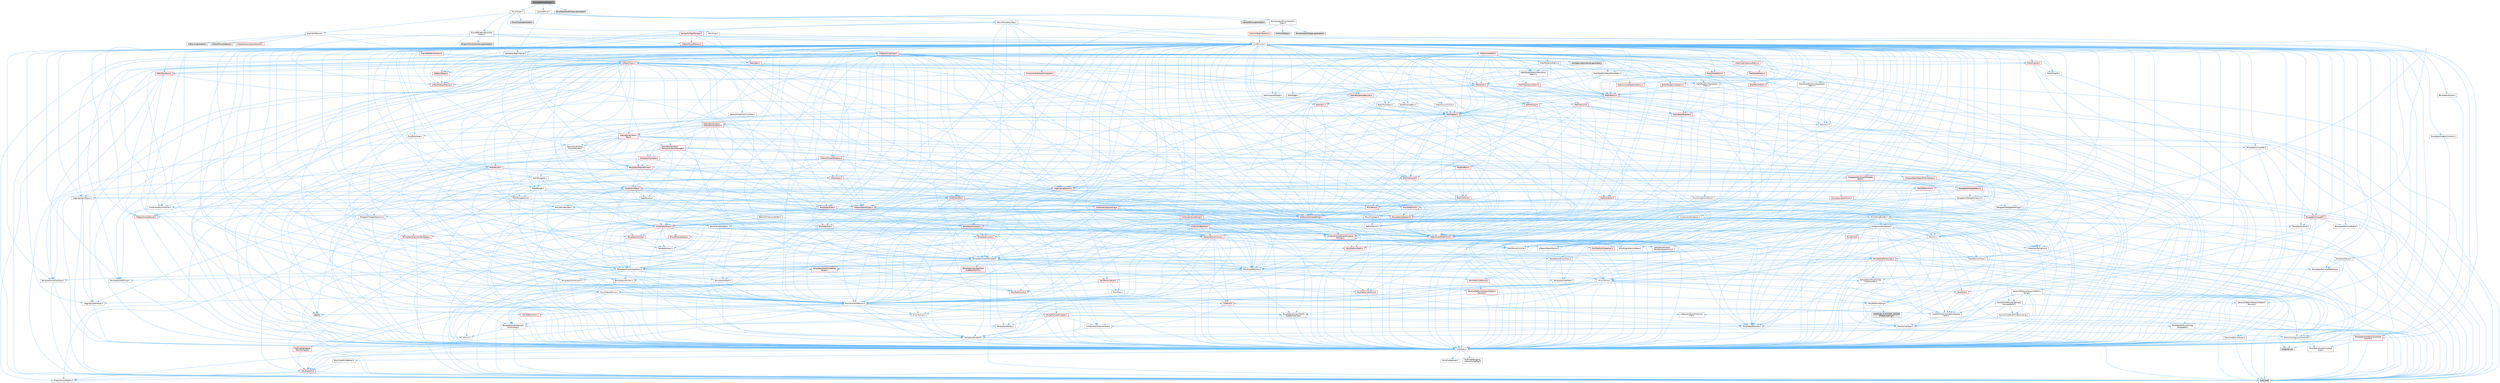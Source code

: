 digraph "MoverDataModelTypes.h"
{
 // INTERACTIVE_SVG=YES
 // LATEX_PDF_SIZE
  bgcolor="transparent";
  edge [fontname=Helvetica,fontsize=10,labelfontname=Helvetica,labelfontsize=10];
  node [fontname=Helvetica,fontsize=10,shape=box,height=0.2,width=0.4];
  Node1 [id="Node000001",label="MoverDataModelTypes.h",height=0.2,width=0.4,color="gray40", fillcolor="grey60", style="filled", fontcolor="black",tooltip=" "];
  Node1 -> Node2 [id="edge1_Node000001_Node000002",color="steelblue1",style="solid",tooltip=" "];
  Node2 [id="Node000002",label="MoverTypes.h",height=0.2,width=0.4,color="grey40", fillcolor="white", style="filled",URL="$dd/d3e/MoverTypes_8h.html",tooltip=" "];
  Node2 -> Node3 [id="edge2_Node000002_Node000003",color="steelblue1",style="solid",tooltip=" "];
  Node3 [id="Node000003",label="Misc/StringBuilder.h",height=0.2,width=0.4,color="grey40", fillcolor="white", style="filled",URL="$d4/d52/StringBuilder_8h.html",tooltip=" "];
  Node3 -> Node4 [id="edge3_Node000003_Node000004",color="steelblue1",style="solid",tooltip=" "];
  Node4 [id="Node000004",label="Containers/StringFwd.h",height=0.2,width=0.4,color="grey40", fillcolor="white", style="filled",URL="$df/d37/StringFwd_8h.html",tooltip=" "];
  Node4 -> Node5 [id="edge4_Node000004_Node000005",color="steelblue1",style="solid",tooltip=" "];
  Node5 [id="Node000005",label="CoreTypes.h",height=0.2,width=0.4,color="grey40", fillcolor="white", style="filled",URL="$dc/dec/CoreTypes_8h.html",tooltip=" "];
  Node5 -> Node6 [id="edge5_Node000005_Node000006",color="steelblue1",style="solid",tooltip=" "];
  Node6 [id="Node000006",label="HAL/Platform.h",height=0.2,width=0.4,color="red", fillcolor="#FFF0F0", style="filled",URL="$d9/dd0/Platform_8h.html",tooltip=" "];
  Node6 -> Node9 [id="edge6_Node000006_Node000009",color="steelblue1",style="solid",tooltip=" "];
  Node9 [id="Node000009",label="type_traits",height=0.2,width=0.4,color="grey60", fillcolor="#E0E0E0", style="filled",tooltip=" "];
  Node6 -> Node10 [id="edge7_Node000006_Node000010",color="steelblue1",style="solid",tooltip=" "];
  Node10 [id="Node000010",label="PreprocessorHelpers.h",height=0.2,width=0.4,color="grey40", fillcolor="white", style="filled",URL="$db/ddb/PreprocessorHelpers_8h.html",tooltip=" "];
  Node5 -> Node16 [id="edge8_Node000005_Node000016",color="steelblue1",style="solid",tooltip=" "];
  Node16 [id="Node000016",label="ProfilingDebugging\l/UMemoryDefines.h",height=0.2,width=0.4,color="grey40", fillcolor="white", style="filled",URL="$d2/da2/UMemoryDefines_8h.html",tooltip=" "];
  Node5 -> Node17 [id="edge9_Node000005_Node000017",color="steelblue1",style="solid",tooltip=" "];
  Node17 [id="Node000017",label="Misc/CoreMiscDefines.h",height=0.2,width=0.4,color="grey40", fillcolor="white", style="filled",URL="$da/d38/CoreMiscDefines_8h.html",tooltip=" "];
  Node17 -> Node6 [id="edge10_Node000017_Node000006",color="steelblue1",style="solid",tooltip=" "];
  Node17 -> Node10 [id="edge11_Node000017_Node000010",color="steelblue1",style="solid",tooltip=" "];
  Node5 -> Node18 [id="edge12_Node000005_Node000018",color="steelblue1",style="solid",tooltip=" "];
  Node18 [id="Node000018",label="Misc/CoreDefines.h",height=0.2,width=0.4,color="grey40", fillcolor="white", style="filled",URL="$d3/dd2/CoreDefines_8h.html",tooltip=" "];
  Node4 -> Node19 [id="edge13_Node000004_Node000019",color="steelblue1",style="solid",tooltip=" "];
  Node19 [id="Node000019",label="Traits/ElementType.h",height=0.2,width=0.4,color="grey40", fillcolor="white", style="filled",URL="$d5/d4f/ElementType_8h.html",tooltip=" "];
  Node19 -> Node6 [id="edge14_Node000019_Node000006",color="steelblue1",style="solid",tooltip=" "];
  Node19 -> Node20 [id="edge15_Node000019_Node000020",color="steelblue1",style="solid",tooltip=" "];
  Node20 [id="Node000020",label="initializer_list",height=0.2,width=0.4,color="grey60", fillcolor="#E0E0E0", style="filled",tooltip=" "];
  Node19 -> Node9 [id="edge16_Node000019_Node000009",color="steelblue1",style="solid",tooltip=" "];
  Node4 -> Node21 [id="edge17_Node000004_Node000021",color="steelblue1",style="solid",tooltip=" "];
  Node21 [id="Node000021",label="Traits/IsContiguousContainer.h",height=0.2,width=0.4,color="grey40", fillcolor="white", style="filled",URL="$d5/d3c/IsContiguousContainer_8h.html",tooltip=" "];
  Node21 -> Node5 [id="edge18_Node000021_Node000005",color="steelblue1",style="solid",tooltip=" "];
  Node21 -> Node22 [id="edge19_Node000021_Node000022",color="steelblue1",style="solid",tooltip=" "];
  Node22 [id="Node000022",label="Misc/StaticAssertComplete\lType.h",height=0.2,width=0.4,color="grey40", fillcolor="white", style="filled",URL="$d5/d4e/StaticAssertCompleteType_8h.html",tooltip=" "];
  Node21 -> Node20 [id="edge20_Node000021_Node000020",color="steelblue1",style="solid",tooltip=" "];
  Node3 -> Node23 [id="edge21_Node000003_Node000023",color="steelblue1",style="solid",tooltip=" "];
  Node23 [id="Node000023",label="Containers/StringView.h",height=0.2,width=0.4,color="grey40", fillcolor="white", style="filled",URL="$dd/dea/StringView_8h.html",tooltip=" "];
  Node23 -> Node5 [id="edge22_Node000023_Node000005",color="steelblue1",style="solid",tooltip=" "];
  Node23 -> Node4 [id="edge23_Node000023_Node000004",color="steelblue1",style="solid",tooltip=" "];
  Node23 -> Node24 [id="edge24_Node000023_Node000024",color="steelblue1",style="solid",tooltip=" "];
  Node24 [id="Node000024",label="HAL/UnrealMemory.h",height=0.2,width=0.4,color="grey40", fillcolor="white", style="filled",URL="$d9/d96/UnrealMemory_8h.html",tooltip=" "];
  Node24 -> Node5 [id="edge25_Node000024_Node000005",color="steelblue1",style="solid",tooltip=" "];
  Node24 -> Node25 [id="edge26_Node000024_Node000025",color="steelblue1",style="solid",tooltip=" "];
  Node25 [id="Node000025",label="GenericPlatform/GenericPlatform\lMemory.h",height=0.2,width=0.4,color="red", fillcolor="#FFF0F0", style="filled",URL="$dd/d22/GenericPlatformMemory_8h.html",tooltip=" "];
  Node25 -> Node26 [id="edge27_Node000025_Node000026",color="steelblue1",style="solid",tooltip=" "];
  Node26 [id="Node000026",label="CoreFwd.h",height=0.2,width=0.4,color="red", fillcolor="#FFF0F0", style="filled",URL="$d1/d1e/CoreFwd_8h.html",tooltip=" "];
  Node26 -> Node5 [id="edge28_Node000026_Node000005",color="steelblue1",style="solid",tooltip=" "];
  Node26 -> Node27 [id="edge29_Node000026_Node000027",color="steelblue1",style="solid",tooltip=" "];
  Node27 [id="Node000027",label="Containers/ContainersFwd.h",height=0.2,width=0.4,color="grey40", fillcolor="white", style="filled",URL="$d4/d0a/ContainersFwd_8h.html",tooltip=" "];
  Node27 -> Node6 [id="edge30_Node000027_Node000006",color="steelblue1",style="solid",tooltip=" "];
  Node27 -> Node5 [id="edge31_Node000027_Node000005",color="steelblue1",style="solid",tooltip=" "];
  Node27 -> Node21 [id="edge32_Node000027_Node000021",color="steelblue1",style="solid",tooltip=" "];
  Node26 -> Node29 [id="edge33_Node000026_Node000029",color="steelblue1",style="solid",tooltip=" "];
  Node29 [id="Node000029",label="UObject/UObjectHierarchy\lFwd.h",height=0.2,width=0.4,color="grey40", fillcolor="white", style="filled",URL="$d3/d13/UObjectHierarchyFwd_8h.html",tooltip=" "];
  Node25 -> Node5 [id="edge34_Node000025_Node000005",color="steelblue1",style="solid",tooltip=" "];
  Node25 -> Node30 [id="edge35_Node000025_Node000030",color="steelblue1",style="solid",tooltip=" "];
  Node30 [id="Node000030",label="HAL/PlatformString.h",height=0.2,width=0.4,color="grey40", fillcolor="white", style="filled",URL="$db/db5/PlatformString_8h.html",tooltip=" "];
  Node30 -> Node5 [id="edge36_Node000030_Node000005",color="steelblue1",style="solid",tooltip=" "];
  Node30 -> Node31 [id="edge37_Node000030_Node000031",color="steelblue1",style="solid",tooltip=" "];
  Node31 [id="Node000031",label="COMPILED_PLATFORM_HEADER\l(PlatformString.h)",height=0.2,width=0.4,color="grey60", fillcolor="#E0E0E0", style="filled",tooltip=" "];
  Node24 -> Node34 [id="edge38_Node000024_Node000034",color="steelblue1",style="solid",tooltip=" "];
  Node34 [id="Node000034",label="HAL/MemoryBase.h",height=0.2,width=0.4,color="red", fillcolor="#FFF0F0", style="filled",URL="$d6/d9f/MemoryBase_8h.html",tooltip=" "];
  Node34 -> Node5 [id="edge39_Node000034_Node000005",color="steelblue1",style="solid",tooltip=" "];
  Node34 -> Node35 [id="edge40_Node000034_Node000035",color="steelblue1",style="solid",tooltip=" "];
  Node35 [id="Node000035",label="HAL/PlatformAtomics.h",height=0.2,width=0.4,color="red", fillcolor="#FFF0F0", style="filled",URL="$d3/d36/PlatformAtomics_8h.html",tooltip=" "];
  Node35 -> Node5 [id="edge41_Node000035_Node000005",color="steelblue1",style="solid",tooltip=" "];
  Node34 -> Node38 [id="edge42_Node000034_Node000038",color="steelblue1",style="solid",tooltip=" "];
  Node38 [id="Node000038",label="HAL/PlatformCrt.h",height=0.2,width=0.4,color="red", fillcolor="#FFF0F0", style="filled",URL="$d8/d75/PlatformCrt_8h.html",tooltip=" "];
  Node34 -> Node46 [id="edge43_Node000034_Node000046",color="steelblue1",style="solid",tooltip=" "];
  Node46 [id="Node000046",label="Misc/Exec.h",height=0.2,width=0.4,color="grey40", fillcolor="white", style="filled",URL="$de/ddb/Exec_8h.html",tooltip=" "];
  Node46 -> Node5 [id="edge44_Node000046_Node000005",color="steelblue1",style="solid",tooltip=" "];
  Node46 -> Node47 [id="edge45_Node000046_Node000047",color="steelblue1",style="solid",tooltip=" "];
  Node47 [id="Node000047",label="Misc/AssertionMacros.h",height=0.2,width=0.4,color="grey40", fillcolor="white", style="filled",URL="$d0/dfa/AssertionMacros_8h.html",tooltip=" "];
  Node47 -> Node5 [id="edge46_Node000047_Node000005",color="steelblue1",style="solid",tooltip=" "];
  Node47 -> Node6 [id="edge47_Node000047_Node000006",color="steelblue1",style="solid",tooltip=" "];
  Node47 -> Node48 [id="edge48_Node000047_Node000048",color="steelblue1",style="solid",tooltip=" "];
  Node48 [id="Node000048",label="HAL/PlatformMisc.h",height=0.2,width=0.4,color="red", fillcolor="#FFF0F0", style="filled",URL="$d0/df5/PlatformMisc_8h.html",tooltip=" "];
  Node48 -> Node5 [id="edge49_Node000048_Node000005",color="steelblue1",style="solid",tooltip=" "];
  Node47 -> Node10 [id="edge50_Node000047_Node000010",color="steelblue1",style="solid",tooltip=" "];
  Node47 -> Node62 [id="edge51_Node000047_Node000062",color="steelblue1",style="solid",tooltip=" "];
  Node62 [id="Node000062",label="Templates/EnableIf.h",height=0.2,width=0.4,color="grey40", fillcolor="white", style="filled",URL="$d7/d60/EnableIf_8h.html",tooltip=" "];
  Node62 -> Node5 [id="edge52_Node000062_Node000005",color="steelblue1",style="solid",tooltip=" "];
  Node47 -> Node63 [id="edge53_Node000047_Node000063",color="steelblue1",style="solid",tooltip=" "];
  Node63 [id="Node000063",label="Templates/IsArrayOrRefOf\lTypeByPredicate.h",height=0.2,width=0.4,color="grey40", fillcolor="white", style="filled",URL="$d6/da1/IsArrayOrRefOfTypeByPredicate_8h.html",tooltip=" "];
  Node63 -> Node5 [id="edge54_Node000063_Node000005",color="steelblue1",style="solid",tooltip=" "];
  Node47 -> Node64 [id="edge55_Node000047_Node000064",color="steelblue1",style="solid",tooltip=" "];
  Node64 [id="Node000064",label="Templates/IsValidVariadic\lFunctionArg.h",height=0.2,width=0.4,color="grey40", fillcolor="white", style="filled",URL="$d0/dc8/IsValidVariadicFunctionArg_8h.html",tooltip=" "];
  Node64 -> Node5 [id="edge56_Node000064_Node000005",color="steelblue1",style="solid",tooltip=" "];
  Node64 -> Node65 [id="edge57_Node000064_Node000065",color="steelblue1",style="solid",tooltip=" "];
  Node65 [id="Node000065",label="IsEnum.h",height=0.2,width=0.4,color="grey40", fillcolor="white", style="filled",URL="$d4/de5/IsEnum_8h.html",tooltip=" "];
  Node64 -> Node9 [id="edge58_Node000064_Node000009",color="steelblue1",style="solid",tooltip=" "];
  Node47 -> Node66 [id="edge59_Node000047_Node000066",color="steelblue1",style="solid",tooltip=" "];
  Node66 [id="Node000066",label="Traits/IsCharEncodingCompatible\lWith.h",height=0.2,width=0.4,color="grey40", fillcolor="white", style="filled",URL="$df/dd1/IsCharEncodingCompatibleWith_8h.html",tooltip=" "];
  Node66 -> Node9 [id="edge60_Node000066_Node000009",color="steelblue1",style="solid",tooltip=" "];
  Node66 -> Node67 [id="edge61_Node000066_Node000067",color="steelblue1",style="solid",tooltip=" "];
  Node67 [id="Node000067",label="Traits/IsCharType.h",height=0.2,width=0.4,color="grey40", fillcolor="white", style="filled",URL="$db/d51/IsCharType_8h.html",tooltip=" "];
  Node67 -> Node5 [id="edge62_Node000067_Node000005",color="steelblue1",style="solid",tooltip=" "];
  Node47 -> Node68 [id="edge63_Node000047_Node000068",color="steelblue1",style="solid",tooltip=" "];
  Node68 [id="Node000068",label="Misc/VarArgs.h",height=0.2,width=0.4,color="grey40", fillcolor="white", style="filled",URL="$d5/d6f/VarArgs_8h.html",tooltip=" "];
  Node68 -> Node5 [id="edge64_Node000068_Node000005",color="steelblue1",style="solid",tooltip=" "];
  Node47 -> Node69 [id="edge65_Node000047_Node000069",color="steelblue1",style="solid",tooltip=" "];
  Node69 [id="Node000069",label="String/FormatStringSan.h",height=0.2,width=0.4,color="red", fillcolor="#FFF0F0", style="filled",URL="$d3/d8b/FormatStringSan_8h.html",tooltip=" "];
  Node69 -> Node9 [id="edge66_Node000069_Node000009",color="steelblue1",style="solid",tooltip=" "];
  Node69 -> Node5 [id="edge67_Node000069_Node000005",color="steelblue1",style="solid",tooltip=" "];
  Node69 -> Node70 [id="edge68_Node000069_Node000070",color="steelblue1",style="solid",tooltip=" "];
  Node70 [id="Node000070",label="Templates/Requires.h",height=0.2,width=0.4,color="grey40", fillcolor="white", style="filled",URL="$dc/d96/Requires_8h.html",tooltip=" "];
  Node70 -> Node62 [id="edge69_Node000070_Node000062",color="steelblue1",style="solid",tooltip=" "];
  Node70 -> Node9 [id="edge70_Node000070_Node000009",color="steelblue1",style="solid",tooltip=" "];
  Node69 -> Node71 [id="edge71_Node000069_Node000071",color="steelblue1",style="solid",tooltip=" "];
  Node71 [id="Node000071",label="Templates/Identity.h",height=0.2,width=0.4,color="grey40", fillcolor="white", style="filled",URL="$d0/dd5/Identity_8h.html",tooltip=" "];
  Node69 -> Node64 [id="edge72_Node000069_Node000064",color="steelblue1",style="solid",tooltip=" "];
  Node69 -> Node67 [id="edge73_Node000069_Node000067",color="steelblue1",style="solid",tooltip=" "];
  Node69 -> Node27 [id="edge74_Node000069_Node000027",color="steelblue1",style="solid",tooltip=" "];
  Node47 -> Node75 [id="edge75_Node000047_Node000075",color="steelblue1",style="solid",tooltip=" "];
  Node75 [id="Node000075",label="atomic",height=0.2,width=0.4,color="grey60", fillcolor="#E0E0E0", style="filled",tooltip=" "];
  Node34 -> Node76 [id="edge76_Node000034_Node000076",color="steelblue1",style="solid",tooltip=" "];
  Node76 [id="Node000076",label="Misc/OutputDevice.h",height=0.2,width=0.4,color="grey40", fillcolor="white", style="filled",URL="$d7/d32/OutputDevice_8h.html",tooltip=" "];
  Node76 -> Node26 [id="edge77_Node000076_Node000026",color="steelblue1",style="solid",tooltip=" "];
  Node76 -> Node5 [id="edge78_Node000076_Node000005",color="steelblue1",style="solid",tooltip=" "];
  Node76 -> Node77 [id="edge79_Node000076_Node000077",color="steelblue1",style="solid",tooltip=" "];
  Node77 [id="Node000077",label="Logging/LogVerbosity.h",height=0.2,width=0.4,color="grey40", fillcolor="white", style="filled",URL="$d2/d8f/LogVerbosity_8h.html",tooltip=" "];
  Node77 -> Node5 [id="edge80_Node000077_Node000005",color="steelblue1",style="solid",tooltip=" "];
  Node76 -> Node68 [id="edge81_Node000076_Node000068",color="steelblue1",style="solid",tooltip=" "];
  Node76 -> Node63 [id="edge82_Node000076_Node000063",color="steelblue1",style="solid",tooltip=" "];
  Node76 -> Node64 [id="edge83_Node000076_Node000064",color="steelblue1",style="solid",tooltip=" "];
  Node76 -> Node66 [id="edge84_Node000076_Node000066",color="steelblue1",style="solid",tooltip=" "];
  Node24 -> Node87 [id="edge85_Node000024_Node000087",color="steelblue1",style="solid",tooltip=" "];
  Node87 [id="Node000087",label="HAL/PlatformMemory.h",height=0.2,width=0.4,color="red", fillcolor="#FFF0F0", style="filled",URL="$de/d68/PlatformMemory_8h.html",tooltip=" "];
  Node87 -> Node5 [id="edge86_Node000087_Node000005",color="steelblue1",style="solid",tooltip=" "];
  Node87 -> Node25 [id="edge87_Node000087_Node000025",color="steelblue1",style="solid",tooltip=" "];
  Node24 -> Node89 [id="edge88_Node000024_Node000089",color="steelblue1",style="solid",tooltip=" "];
  Node89 [id="Node000089",label="ProfilingDebugging\l/MemoryTrace.h",height=0.2,width=0.4,color="red", fillcolor="#FFF0F0", style="filled",URL="$da/dd7/MemoryTrace_8h.html",tooltip=" "];
  Node89 -> Node6 [id="edge89_Node000089_Node000006",color="steelblue1",style="solid",tooltip=" "];
  Node24 -> Node90 [id="edge90_Node000024_Node000090",color="steelblue1",style="solid",tooltip=" "];
  Node90 [id="Node000090",label="Templates/IsPointer.h",height=0.2,width=0.4,color="grey40", fillcolor="white", style="filled",URL="$d7/d05/IsPointer_8h.html",tooltip=" "];
  Node90 -> Node5 [id="edge91_Node000090_Node000005",color="steelblue1",style="solid",tooltip=" "];
  Node23 -> Node51 [id="edge92_Node000023_Node000051",color="steelblue1",style="solid",tooltip=" "];
  Node51 [id="Node000051",label="Math/NumericLimits.h",height=0.2,width=0.4,color="grey40", fillcolor="white", style="filled",URL="$df/d1b/NumericLimits_8h.html",tooltip=" "];
  Node51 -> Node5 [id="edge93_Node000051_Node000005",color="steelblue1",style="solid",tooltip=" "];
  Node23 -> Node91 [id="edge94_Node000023_Node000091",color="steelblue1",style="solid",tooltip=" "];
  Node91 [id="Node000091",label="Math/UnrealMathUtility.h",height=0.2,width=0.4,color="red", fillcolor="#FFF0F0", style="filled",URL="$db/db8/UnrealMathUtility_8h.html",tooltip=" "];
  Node91 -> Node5 [id="edge95_Node000091_Node000005",color="steelblue1",style="solid",tooltip=" "];
  Node91 -> Node47 [id="edge96_Node000091_Node000047",color="steelblue1",style="solid",tooltip=" "];
  Node91 -> Node92 [id="edge97_Node000091_Node000092",color="steelblue1",style="solid",tooltip=" "];
  Node92 [id="Node000092",label="HAL/PlatformMath.h",height=0.2,width=0.4,color="red", fillcolor="#FFF0F0", style="filled",URL="$dc/d53/PlatformMath_8h.html",tooltip=" "];
  Node92 -> Node5 [id="edge98_Node000092_Node000005",color="steelblue1",style="solid",tooltip=" "];
  Node91 -> Node71 [id="edge99_Node000091_Node000071",color="steelblue1",style="solid",tooltip=" "];
  Node91 -> Node70 [id="edge100_Node000091_Node000070",color="steelblue1",style="solid",tooltip=" "];
  Node23 -> Node107 [id="edge101_Node000023_Node000107",color="steelblue1",style="solid",tooltip=" "];
  Node107 [id="Node000107",label="Misc/Crc.h",height=0.2,width=0.4,color="grey40", fillcolor="white", style="filled",URL="$d4/dd2/Crc_8h.html",tooltip=" "];
  Node107 -> Node5 [id="edge102_Node000107_Node000005",color="steelblue1",style="solid",tooltip=" "];
  Node107 -> Node30 [id="edge103_Node000107_Node000030",color="steelblue1",style="solid",tooltip=" "];
  Node107 -> Node47 [id="edge104_Node000107_Node000047",color="steelblue1",style="solid",tooltip=" "];
  Node107 -> Node108 [id="edge105_Node000107_Node000108",color="steelblue1",style="solid",tooltip=" "];
  Node108 [id="Node000108",label="Misc/CString.h",height=0.2,width=0.4,color="grey40", fillcolor="white", style="filled",URL="$d2/d49/CString_8h.html",tooltip=" "];
  Node108 -> Node5 [id="edge106_Node000108_Node000005",color="steelblue1",style="solid",tooltip=" "];
  Node108 -> Node38 [id="edge107_Node000108_Node000038",color="steelblue1",style="solid",tooltip=" "];
  Node108 -> Node30 [id="edge108_Node000108_Node000030",color="steelblue1",style="solid",tooltip=" "];
  Node108 -> Node47 [id="edge109_Node000108_Node000047",color="steelblue1",style="solid",tooltip=" "];
  Node108 -> Node109 [id="edge110_Node000108_Node000109",color="steelblue1",style="solid",tooltip=" "];
  Node109 [id="Node000109",label="Misc/Char.h",height=0.2,width=0.4,color="red", fillcolor="#FFF0F0", style="filled",URL="$d0/d58/Char_8h.html",tooltip=" "];
  Node109 -> Node5 [id="edge111_Node000109_Node000005",color="steelblue1",style="solid",tooltip=" "];
  Node109 -> Node9 [id="edge112_Node000109_Node000009",color="steelblue1",style="solid",tooltip=" "];
  Node108 -> Node68 [id="edge113_Node000108_Node000068",color="steelblue1",style="solid",tooltip=" "];
  Node108 -> Node63 [id="edge114_Node000108_Node000063",color="steelblue1",style="solid",tooltip=" "];
  Node108 -> Node64 [id="edge115_Node000108_Node000064",color="steelblue1",style="solid",tooltip=" "];
  Node108 -> Node66 [id="edge116_Node000108_Node000066",color="steelblue1",style="solid",tooltip=" "];
  Node107 -> Node109 [id="edge117_Node000107_Node000109",color="steelblue1",style="solid",tooltip=" "];
  Node107 -> Node97 [id="edge118_Node000107_Node000097",color="steelblue1",style="solid",tooltip=" "];
  Node97 [id="Node000097",label="Templates/UnrealTypeTraits.h",height=0.2,width=0.4,color="grey40", fillcolor="white", style="filled",URL="$d2/d2d/UnrealTypeTraits_8h.html",tooltip=" "];
  Node97 -> Node5 [id="edge119_Node000097_Node000005",color="steelblue1",style="solid",tooltip=" "];
  Node97 -> Node90 [id="edge120_Node000097_Node000090",color="steelblue1",style="solid",tooltip=" "];
  Node97 -> Node47 [id="edge121_Node000097_Node000047",color="steelblue1",style="solid",tooltip=" "];
  Node97 -> Node83 [id="edge122_Node000097_Node000083",color="steelblue1",style="solid",tooltip=" "];
  Node83 [id="Node000083",label="Templates/AndOrNot.h",height=0.2,width=0.4,color="grey40", fillcolor="white", style="filled",URL="$db/d0a/AndOrNot_8h.html",tooltip=" "];
  Node83 -> Node5 [id="edge123_Node000083_Node000005",color="steelblue1",style="solid",tooltip=" "];
  Node97 -> Node62 [id="edge124_Node000097_Node000062",color="steelblue1",style="solid",tooltip=" "];
  Node97 -> Node98 [id="edge125_Node000097_Node000098",color="steelblue1",style="solid",tooltip=" "];
  Node98 [id="Node000098",label="Templates/IsArithmetic.h",height=0.2,width=0.4,color="grey40", fillcolor="white", style="filled",URL="$d2/d5d/IsArithmetic_8h.html",tooltip=" "];
  Node98 -> Node5 [id="edge126_Node000098_Node000005",color="steelblue1",style="solid",tooltip=" "];
  Node97 -> Node65 [id="edge127_Node000097_Node000065",color="steelblue1",style="solid",tooltip=" "];
  Node97 -> Node99 [id="edge128_Node000097_Node000099",color="steelblue1",style="solid",tooltip=" "];
  Node99 [id="Node000099",label="Templates/Models.h",height=0.2,width=0.4,color="grey40", fillcolor="white", style="filled",URL="$d3/d0c/Models_8h.html",tooltip=" "];
  Node99 -> Node71 [id="edge129_Node000099_Node000071",color="steelblue1",style="solid",tooltip=" "];
  Node97 -> Node100 [id="edge130_Node000097_Node000100",color="steelblue1",style="solid",tooltip=" "];
  Node100 [id="Node000100",label="Templates/IsPODType.h",height=0.2,width=0.4,color="grey40", fillcolor="white", style="filled",URL="$d7/db1/IsPODType_8h.html",tooltip=" "];
  Node100 -> Node5 [id="edge131_Node000100_Node000005",color="steelblue1",style="solid",tooltip=" "];
  Node97 -> Node101 [id="edge132_Node000097_Node000101",color="steelblue1",style="solid",tooltip=" "];
  Node101 [id="Node000101",label="Templates/IsUECoreType.h",height=0.2,width=0.4,color="grey40", fillcolor="white", style="filled",URL="$d1/db8/IsUECoreType_8h.html",tooltip=" "];
  Node101 -> Node5 [id="edge133_Node000101_Node000005",color="steelblue1",style="solid",tooltip=" "];
  Node101 -> Node9 [id="edge134_Node000101_Node000009",color="steelblue1",style="solid",tooltip=" "];
  Node97 -> Node84 [id="edge135_Node000097_Node000084",color="steelblue1",style="solid",tooltip=" "];
  Node84 [id="Node000084",label="Templates/IsTriviallyCopy\lConstructible.h",height=0.2,width=0.4,color="grey40", fillcolor="white", style="filled",URL="$d3/d78/IsTriviallyCopyConstructible_8h.html",tooltip=" "];
  Node84 -> Node5 [id="edge136_Node000084_Node000005",color="steelblue1",style="solid",tooltip=" "];
  Node84 -> Node9 [id="edge137_Node000084_Node000009",color="steelblue1",style="solid",tooltip=" "];
  Node107 -> Node67 [id="edge138_Node000107_Node000067",color="steelblue1",style="solid",tooltip=" "];
  Node23 -> Node108 [id="edge139_Node000023_Node000108",color="steelblue1",style="solid",tooltip=" "];
  Node23 -> Node112 [id="edge140_Node000023_Node000112",color="steelblue1",style="solid",tooltip=" "];
  Node112 [id="Node000112",label="Misc/ReverseIterate.h",height=0.2,width=0.4,color="red", fillcolor="#FFF0F0", style="filled",URL="$db/de3/ReverseIterate_8h.html",tooltip=" "];
  Node112 -> Node6 [id="edge141_Node000112_Node000006",color="steelblue1",style="solid",tooltip=" "];
  Node23 -> Node114 [id="edge142_Node000023_Node000114",color="steelblue1",style="solid",tooltip=" "];
  Node114 [id="Node000114",label="String/Find.h",height=0.2,width=0.4,color="red", fillcolor="#FFF0F0", style="filled",URL="$d7/dda/String_2Find_8h.html",tooltip=" "];
  Node114 -> Node27 [id="edge143_Node000114_Node000027",color="steelblue1",style="solid",tooltip=" "];
  Node114 -> Node4 [id="edge144_Node000114_Node000004",color="steelblue1",style="solid",tooltip=" "];
  Node114 -> Node5 [id="edge145_Node000114_Node000005",color="steelblue1",style="solid",tooltip=" "];
  Node114 -> Node108 [id="edge146_Node000114_Node000108",color="steelblue1",style="solid",tooltip=" "];
  Node23 -> Node70 [id="edge147_Node000023_Node000070",color="steelblue1",style="solid",tooltip=" "];
  Node23 -> Node120 [id="edge148_Node000023_Node000120",color="steelblue1",style="solid",tooltip=" "];
  Node120 [id="Node000120",label="Templates/UnrealTemplate.h",height=0.2,width=0.4,color="grey40", fillcolor="white", style="filled",URL="$d4/d24/UnrealTemplate_8h.html",tooltip=" "];
  Node120 -> Node5 [id="edge149_Node000120_Node000005",color="steelblue1",style="solid",tooltip=" "];
  Node120 -> Node90 [id="edge150_Node000120_Node000090",color="steelblue1",style="solid",tooltip=" "];
  Node120 -> Node24 [id="edge151_Node000120_Node000024",color="steelblue1",style="solid",tooltip=" "];
  Node120 -> Node121 [id="edge152_Node000120_Node000121",color="steelblue1",style="solid",tooltip=" "];
  Node121 [id="Node000121",label="Templates/CopyQualifiers\lAndRefsFromTo.h",height=0.2,width=0.4,color="red", fillcolor="#FFF0F0", style="filled",URL="$d3/db3/CopyQualifiersAndRefsFromTo_8h.html",tooltip=" "];
  Node120 -> Node97 [id="edge153_Node000120_Node000097",color="steelblue1",style="solid",tooltip=" "];
  Node120 -> Node95 [id="edge154_Node000120_Node000095",color="steelblue1",style="solid",tooltip=" "];
  Node95 [id="Node000095",label="Templates/RemoveReference.h",height=0.2,width=0.4,color="grey40", fillcolor="white", style="filled",URL="$da/dbe/RemoveReference_8h.html",tooltip=" "];
  Node95 -> Node5 [id="edge155_Node000095_Node000005",color="steelblue1",style="solid",tooltip=" "];
  Node120 -> Node70 [id="edge156_Node000120_Node000070",color="steelblue1",style="solid",tooltip=" "];
  Node120 -> Node104 [id="edge157_Node000120_Node000104",color="steelblue1",style="solid",tooltip=" "];
  Node104 [id="Node000104",label="Templates/TypeCompatible\lBytes.h",height=0.2,width=0.4,color="red", fillcolor="#FFF0F0", style="filled",URL="$df/d0a/TypeCompatibleBytes_8h.html",tooltip=" "];
  Node104 -> Node5 [id="edge158_Node000104_Node000005",color="steelblue1",style="solid",tooltip=" "];
  Node104 -> Node9 [id="edge159_Node000104_Node000009",color="steelblue1",style="solid",tooltip=" "];
  Node120 -> Node71 [id="edge160_Node000120_Node000071",color="steelblue1",style="solid",tooltip=" "];
  Node120 -> Node21 [id="edge161_Node000120_Node000021",color="steelblue1",style="solid",tooltip=" "];
  Node120 -> Node123 [id="edge162_Node000120_Node000123",color="steelblue1",style="solid",tooltip=" "];
  Node123 [id="Node000123",label="Traits/UseBitwiseSwap.h",height=0.2,width=0.4,color="grey40", fillcolor="white", style="filled",URL="$db/df3/UseBitwiseSwap_8h.html",tooltip=" "];
  Node123 -> Node5 [id="edge163_Node000123_Node000005",color="steelblue1",style="solid",tooltip=" "];
  Node123 -> Node9 [id="edge164_Node000123_Node000009",color="steelblue1",style="solid",tooltip=" "];
  Node120 -> Node9 [id="edge165_Node000120_Node000009",color="steelblue1",style="solid",tooltip=" "];
  Node23 -> Node19 [id="edge166_Node000023_Node000019",color="steelblue1",style="solid",tooltip=" "];
  Node23 -> Node66 [id="edge167_Node000023_Node000066",color="steelblue1",style="solid",tooltip=" "];
  Node23 -> Node67 [id="edge168_Node000023_Node000067",color="steelblue1",style="solid",tooltip=" "];
  Node23 -> Node21 [id="edge169_Node000023_Node000021",color="steelblue1",style="solid",tooltip=" "];
  Node23 -> Node9 [id="edge170_Node000023_Node000009",color="steelblue1",style="solid",tooltip=" "];
  Node3 -> Node5 [id="edge171_Node000003_Node000005",color="steelblue1",style="solid",tooltip=" "];
  Node3 -> Node30 [id="edge172_Node000003_Node000030",color="steelblue1",style="solid",tooltip=" "];
  Node3 -> Node24 [id="edge173_Node000003_Node000024",color="steelblue1",style="solid",tooltip=" "];
  Node3 -> Node47 [id="edge174_Node000003_Node000047",color="steelblue1",style="solid",tooltip=" "];
  Node3 -> Node108 [id="edge175_Node000003_Node000108",color="steelblue1",style="solid",tooltip=" "];
  Node3 -> Node62 [id="edge176_Node000003_Node000062",color="steelblue1",style="solid",tooltip=" "];
  Node3 -> Node63 [id="edge177_Node000003_Node000063",color="steelblue1",style="solid",tooltip=" "];
  Node3 -> Node64 [id="edge178_Node000003_Node000064",color="steelblue1",style="solid",tooltip=" "];
  Node3 -> Node70 [id="edge179_Node000003_Node000070",color="steelblue1",style="solid",tooltip=" "];
  Node3 -> Node120 [id="edge180_Node000003_Node000120",color="steelblue1",style="solid",tooltip=" "];
  Node3 -> Node97 [id="edge181_Node000003_Node000097",color="steelblue1",style="solid",tooltip=" "];
  Node3 -> Node66 [id="edge182_Node000003_Node000066",color="steelblue1",style="solid",tooltip=" "];
  Node3 -> Node167 [id="edge183_Node000003_Node000167",color="steelblue1",style="solid",tooltip=" "];
  Node167 [id="Node000167",label="Traits/IsCharEncodingSimply\lConvertibleTo.h",height=0.2,width=0.4,color="grey40", fillcolor="white", style="filled",URL="$d4/dee/IsCharEncodingSimplyConvertibleTo_8h.html",tooltip=" "];
  Node167 -> Node9 [id="edge184_Node000167_Node000009",color="steelblue1",style="solid",tooltip=" "];
  Node167 -> Node66 [id="edge185_Node000167_Node000066",color="steelblue1",style="solid",tooltip=" "];
  Node167 -> Node168 [id="edge186_Node000167_Node000168",color="steelblue1",style="solid",tooltip=" "];
  Node168 [id="Node000168",label="Traits/IsFixedWidthCharEncoding.h",height=0.2,width=0.4,color="grey40", fillcolor="white", style="filled",URL="$dc/d9e/IsFixedWidthCharEncoding_8h.html",tooltip=" "];
  Node168 -> Node9 [id="edge187_Node000168_Node000009",color="steelblue1",style="solid",tooltip=" "];
  Node168 -> Node67 [id="edge188_Node000168_Node000067",color="steelblue1",style="solid",tooltip=" "];
  Node167 -> Node67 [id="edge189_Node000167_Node000067",color="steelblue1",style="solid",tooltip=" "];
  Node3 -> Node67 [id="edge190_Node000003_Node000067",color="steelblue1",style="solid",tooltip=" "];
  Node3 -> Node21 [id="edge191_Node000003_Node000021",color="steelblue1",style="solid",tooltip=" "];
  Node3 -> Node9 [id="edge192_Node000003_Node000009",color="steelblue1",style="solid",tooltip=" "];
  Node2 -> Node169 [id="edge193_Node000002_Node000169",color="steelblue1",style="solid",tooltip=" "];
  Node169 [id="Node000169",label="Engine/HitResult.h",height=0.2,width=0.4,color="grey40", fillcolor="white", style="filled",URL="$d6/d76/HitResult_8h.html",tooltip=" "];
  Node169 -> Node170 [id="edge194_Node000169_Node000170",color="steelblue1",style="solid",tooltip=" "];
  Node170 [id="Node000170",label="CoreMinimal.h",height=0.2,width=0.4,color="grey40", fillcolor="white", style="filled",URL="$d7/d67/CoreMinimal_8h.html",tooltip=" "];
  Node170 -> Node5 [id="edge195_Node000170_Node000005",color="steelblue1",style="solid",tooltip=" "];
  Node170 -> Node26 [id="edge196_Node000170_Node000026",color="steelblue1",style="solid",tooltip=" "];
  Node170 -> Node29 [id="edge197_Node000170_Node000029",color="steelblue1",style="solid",tooltip=" "];
  Node170 -> Node27 [id="edge198_Node000170_Node000027",color="steelblue1",style="solid",tooltip=" "];
  Node170 -> Node68 [id="edge199_Node000170_Node000068",color="steelblue1",style="solid",tooltip=" "];
  Node170 -> Node77 [id="edge200_Node000170_Node000077",color="steelblue1",style="solid",tooltip=" "];
  Node170 -> Node76 [id="edge201_Node000170_Node000076",color="steelblue1",style="solid",tooltip=" "];
  Node170 -> Node38 [id="edge202_Node000170_Node000038",color="steelblue1",style="solid",tooltip=" "];
  Node170 -> Node48 [id="edge203_Node000170_Node000048",color="steelblue1",style="solid",tooltip=" "];
  Node170 -> Node47 [id="edge204_Node000170_Node000047",color="steelblue1",style="solid",tooltip=" "];
  Node170 -> Node90 [id="edge205_Node000170_Node000090",color="steelblue1",style="solid",tooltip=" "];
  Node170 -> Node87 [id="edge206_Node000170_Node000087",color="steelblue1",style="solid",tooltip=" "];
  Node170 -> Node35 [id="edge207_Node000170_Node000035",color="steelblue1",style="solid",tooltip=" "];
  Node170 -> Node46 [id="edge208_Node000170_Node000046",color="steelblue1",style="solid",tooltip=" "];
  Node170 -> Node34 [id="edge209_Node000170_Node000034",color="steelblue1",style="solid",tooltip=" "];
  Node170 -> Node24 [id="edge210_Node000170_Node000024",color="steelblue1",style="solid",tooltip=" "];
  Node170 -> Node98 [id="edge211_Node000170_Node000098",color="steelblue1",style="solid",tooltip=" "];
  Node170 -> Node83 [id="edge212_Node000170_Node000083",color="steelblue1",style="solid",tooltip=" "];
  Node170 -> Node100 [id="edge213_Node000170_Node000100",color="steelblue1",style="solid",tooltip=" "];
  Node170 -> Node101 [id="edge214_Node000170_Node000101",color="steelblue1",style="solid",tooltip=" "];
  Node170 -> Node84 [id="edge215_Node000170_Node000084",color="steelblue1",style="solid",tooltip=" "];
  Node170 -> Node97 [id="edge216_Node000170_Node000097",color="steelblue1",style="solid",tooltip=" "];
  Node170 -> Node62 [id="edge217_Node000170_Node000062",color="steelblue1",style="solid",tooltip=" "];
  Node170 -> Node95 [id="edge218_Node000170_Node000095",color="steelblue1",style="solid",tooltip=" "];
  Node170 -> Node171 [id="edge219_Node000170_Node000171",color="steelblue1",style="solid",tooltip=" "];
  Node171 [id="Node000171",label="Templates/IntegralConstant.h",height=0.2,width=0.4,color="grey40", fillcolor="white", style="filled",URL="$db/d1b/IntegralConstant_8h.html",tooltip=" "];
  Node171 -> Node5 [id="edge220_Node000171_Node000005",color="steelblue1",style="solid",tooltip=" "];
  Node170 -> Node172 [id="edge221_Node000170_Node000172",color="steelblue1",style="solid",tooltip=" "];
  Node172 [id="Node000172",label="Templates/IsClass.h",height=0.2,width=0.4,color="grey40", fillcolor="white", style="filled",URL="$db/dcb/IsClass_8h.html",tooltip=" "];
  Node172 -> Node5 [id="edge222_Node000172_Node000005",color="steelblue1",style="solid",tooltip=" "];
  Node170 -> Node104 [id="edge223_Node000170_Node000104",color="steelblue1",style="solid",tooltip=" "];
  Node170 -> Node21 [id="edge224_Node000170_Node000021",color="steelblue1",style="solid",tooltip=" "];
  Node170 -> Node120 [id="edge225_Node000170_Node000120",color="steelblue1",style="solid",tooltip=" "];
  Node170 -> Node51 [id="edge226_Node000170_Node000051",color="steelblue1",style="solid",tooltip=" "];
  Node170 -> Node92 [id="edge227_Node000170_Node000092",color="steelblue1",style="solid",tooltip=" "];
  Node170 -> Node85 [id="edge228_Node000170_Node000085",color="steelblue1",style="solid",tooltip=" "];
  Node85 [id="Node000085",label="Templates/IsTriviallyCopy\lAssignable.h",height=0.2,width=0.4,color="grey40", fillcolor="white", style="filled",URL="$d2/df2/IsTriviallyCopyAssignable_8h.html",tooltip=" "];
  Node85 -> Node5 [id="edge229_Node000085_Node000005",color="steelblue1",style="solid",tooltip=" "];
  Node85 -> Node9 [id="edge230_Node000085_Node000009",color="steelblue1",style="solid",tooltip=" "];
  Node170 -> Node129 [id="edge231_Node000170_Node000129",color="steelblue1",style="solid",tooltip=" "];
  Node129 [id="Node000129",label="Templates/MemoryOps.h",height=0.2,width=0.4,color="red", fillcolor="#FFF0F0", style="filled",URL="$db/dea/MemoryOps_8h.html",tooltip=" "];
  Node129 -> Node5 [id="edge232_Node000129_Node000005",color="steelblue1",style="solid",tooltip=" "];
  Node129 -> Node24 [id="edge233_Node000129_Node000024",color="steelblue1",style="solid",tooltip=" "];
  Node129 -> Node85 [id="edge234_Node000129_Node000085",color="steelblue1",style="solid",tooltip=" "];
  Node129 -> Node84 [id="edge235_Node000129_Node000084",color="steelblue1",style="solid",tooltip=" "];
  Node129 -> Node70 [id="edge236_Node000129_Node000070",color="steelblue1",style="solid",tooltip=" "];
  Node129 -> Node97 [id="edge237_Node000129_Node000097",color="steelblue1",style="solid",tooltip=" "];
  Node129 -> Node123 [id="edge238_Node000129_Node000123",color="steelblue1",style="solid",tooltip=" "];
  Node129 -> Node9 [id="edge239_Node000129_Node000009",color="steelblue1",style="solid",tooltip=" "];
  Node170 -> Node126 [id="edge240_Node000170_Node000126",color="steelblue1",style="solid",tooltip=" "];
  Node126 [id="Node000126",label="Containers/ContainerAllocation\lPolicies.h",height=0.2,width=0.4,color="red", fillcolor="#FFF0F0", style="filled",URL="$d7/dff/ContainerAllocationPolicies_8h.html",tooltip=" "];
  Node126 -> Node5 [id="edge241_Node000126_Node000005",color="steelblue1",style="solid",tooltip=" "];
  Node126 -> Node126 [id="edge242_Node000126_Node000126",color="steelblue1",style="solid",tooltip=" "];
  Node126 -> Node92 [id="edge243_Node000126_Node000092",color="steelblue1",style="solid",tooltip=" "];
  Node126 -> Node24 [id="edge244_Node000126_Node000024",color="steelblue1",style="solid",tooltip=" "];
  Node126 -> Node51 [id="edge245_Node000126_Node000051",color="steelblue1",style="solid",tooltip=" "];
  Node126 -> Node47 [id="edge246_Node000126_Node000047",color="steelblue1",style="solid",tooltip=" "];
  Node126 -> Node129 [id="edge247_Node000126_Node000129",color="steelblue1",style="solid",tooltip=" "];
  Node126 -> Node104 [id="edge248_Node000126_Node000104",color="steelblue1",style="solid",tooltip=" "];
  Node126 -> Node9 [id="edge249_Node000126_Node000009",color="steelblue1",style="solid",tooltip=" "];
  Node170 -> Node139 [id="edge250_Node000170_Node000139",color="steelblue1",style="solid",tooltip=" "];
  Node139 [id="Node000139",label="Templates/IsEnumClass.h",height=0.2,width=0.4,color="grey40", fillcolor="white", style="filled",URL="$d7/d15/IsEnumClass_8h.html",tooltip=" "];
  Node139 -> Node5 [id="edge251_Node000139_Node000005",color="steelblue1",style="solid",tooltip=" "];
  Node139 -> Node83 [id="edge252_Node000139_Node000083",color="steelblue1",style="solid",tooltip=" "];
  Node170 -> Node132 [id="edge253_Node000170_Node000132",color="steelblue1",style="solid",tooltip=" "];
  Node132 [id="Node000132",label="HAL/PlatformProperties.h",height=0.2,width=0.4,color="red", fillcolor="#FFF0F0", style="filled",URL="$d9/db0/PlatformProperties_8h.html",tooltip=" "];
  Node132 -> Node5 [id="edge254_Node000132_Node000005",color="steelblue1",style="solid",tooltip=" "];
  Node170 -> Node136 [id="edge255_Node000170_Node000136",color="steelblue1",style="solid",tooltip=" "];
  Node136 [id="Node000136",label="Misc/EngineVersionBase.h",height=0.2,width=0.4,color="grey40", fillcolor="white", style="filled",URL="$d5/d2b/EngineVersionBase_8h.html",tooltip=" "];
  Node136 -> Node5 [id="edge256_Node000136_Node000005",color="steelblue1",style="solid",tooltip=" "];
  Node170 -> Node135 [id="edge257_Node000170_Node000135",color="steelblue1",style="solid",tooltip=" "];
  Node135 [id="Node000135",label="Internationalization\l/TextNamespaceFwd.h",height=0.2,width=0.4,color="grey40", fillcolor="white", style="filled",URL="$d8/d97/TextNamespaceFwd_8h.html",tooltip=" "];
  Node135 -> Node5 [id="edge258_Node000135_Node000005",color="steelblue1",style="solid",tooltip=" "];
  Node170 -> Node131 [id="edge259_Node000170_Node000131",color="steelblue1",style="solid",tooltip=" "];
  Node131 [id="Node000131",label="Serialization/Archive.h",height=0.2,width=0.4,color="red", fillcolor="#FFF0F0", style="filled",URL="$d7/d3b/Archive_8h.html",tooltip=" "];
  Node131 -> Node26 [id="edge260_Node000131_Node000026",color="steelblue1",style="solid",tooltip=" "];
  Node131 -> Node5 [id="edge261_Node000131_Node000005",color="steelblue1",style="solid",tooltip=" "];
  Node131 -> Node132 [id="edge262_Node000131_Node000132",color="steelblue1",style="solid",tooltip=" "];
  Node131 -> Node135 [id="edge263_Node000131_Node000135",color="steelblue1",style="solid",tooltip=" "];
  Node131 -> Node47 [id="edge264_Node000131_Node000047",color="steelblue1",style="solid",tooltip=" "];
  Node131 -> Node136 [id="edge265_Node000131_Node000136",color="steelblue1",style="solid",tooltip=" "];
  Node131 -> Node68 [id="edge266_Node000131_Node000068",color="steelblue1",style="solid",tooltip=" "];
  Node131 -> Node62 [id="edge267_Node000131_Node000062",color="steelblue1",style="solid",tooltip=" "];
  Node131 -> Node63 [id="edge268_Node000131_Node000063",color="steelblue1",style="solid",tooltip=" "];
  Node131 -> Node139 [id="edge269_Node000131_Node000139",color="steelblue1",style="solid",tooltip=" "];
  Node131 -> Node64 [id="edge270_Node000131_Node000064",color="steelblue1",style="solid",tooltip=" "];
  Node131 -> Node120 [id="edge271_Node000131_Node000120",color="steelblue1",style="solid",tooltip=" "];
  Node131 -> Node66 [id="edge272_Node000131_Node000066",color="steelblue1",style="solid",tooltip=" "];
  Node131 -> Node140 [id="edge273_Node000131_Node000140",color="steelblue1",style="solid",tooltip=" "];
  Node140 [id="Node000140",label="UObject/ObjectVersion.h",height=0.2,width=0.4,color="grey40", fillcolor="white", style="filled",URL="$da/d63/ObjectVersion_8h.html",tooltip=" "];
  Node140 -> Node5 [id="edge274_Node000140_Node000005",color="steelblue1",style="solid",tooltip=" "];
  Node170 -> Node155 [id="edge275_Node000170_Node000155",color="steelblue1",style="solid",tooltip=" "];
  Node155 [id="Node000155",label="Templates/Less.h",height=0.2,width=0.4,color="grey40", fillcolor="white", style="filled",URL="$de/dc8/Less_8h.html",tooltip=" "];
  Node155 -> Node5 [id="edge276_Node000155_Node000005",color="steelblue1",style="solid",tooltip=" "];
  Node155 -> Node120 [id="edge277_Node000155_Node000120",color="steelblue1",style="solid",tooltip=" "];
  Node170 -> Node163 [id="edge278_Node000170_Node000163",color="steelblue1",style="solid",tooltip=" "];
  Node163 [id="Node000163",label="Templates/Sorting.h",height=0.2,width=0.4,color="red", fillcolor="#FFF0F0", style="filled",URL="$d3/d9e/Sorting_8h.html",tooltip=" "];
  Node163 -> Node5 [id="edge279_Node000163_Node000005",color="steelblue1",style="solid",tooltip=" "];
  Node163 -> Node92 [id="edge280_Node000163_Node000092",color="steelblue1",style="solid",tooltip=" "];
  Node163 -> Node155 [id="edge281_Node000163_Node000155",color="steelblue1",style="solid",tooltip=" "];
  Node170 -> Node109 [id="edge282_Node000170_Node000109",color="steelblue1",style="solid",tooltip=" "];
  Node170 -> Node173 [id="edge283_Node000170_Node000173",color="steelblue1",style="solid",tooltip=" "];
  Node173 [id="Node000173",label="GenericPlatform/GenericPlatform\lStricmp.h",height=0.2,width=0.4,color="grey40", fillcolor="white", style="filled",URL="$d2/d86/GenericPlatformStricmp_8h.html",tooltip=" "];
  Node173 -> Node5 [id="edge284_Node000173_Node000005",color="steelblue1",style="solid",tooltip=" "];
  Node170 -> Node174 [id="edge285_Node000170_Node000174",color="steelblue1",style="solid",tooltip=" "];
  Node174 [id="Node000174",label="GenericPlatform/GenericPlatform\lString.h",height=0.2,width=0.4,color="grey40", fillcolor="white", style="filled",URL="$dd/d20/GenericPlatformString_8h.html",tooltip=" "];
  Node174 -> Node5 [id="edge286_Node000174_Node000005",color="steelblue1",style="solid",tooltip=" "];
  Node174 -> Node173 [id="edge287_Node000174_Node000173",color="steelblue1",style="solid",tooltip=" "];
  Node174 -> Node62 [id="edge288_Node000174_Node000062",color="steelblue1",style="solid",tooltip=" "];
  Node174 -> Node66 [id="edge289_Node000174_Node000066",color="steelblue1",style="solid",tooltip=" "];
  Node174 -> Node167 [id="edge290_Node000174_Node000167",color="steelblue1",style="solid",tooltip=" "];
  Node174 -> Node67 [id="edge291_Node000174_Node000067",color="steelblue1",style="solid",tooltip=" "];
  Node174 -> Node168 [id="edge292_Node000174_Node000168",color="steelblue1",style="solid",tooltip=" "];
  Node174 -> Node9 [id="edge293_Node000174_Node000009",color="steelblue1",style="solid",tooltip=" "];
  Node170 -> Node30 [id="edge294_Node000170_Node000030",color="steelblue1",style="solid",tooltip=" "];
  Node170 -> Node108 [id="edge295_Node000170_Node000108",color="steelblue1",style="solid",tooltip=" "];
  Node170 -> Node107 [id="edge296_Node000170_Node000107",color="steelblue1",style="solid",tooltip=" "];
  Node170 -> Node91 [id="edge297_Node000170_Node000091",color="steelblue1",style="solid",tooltip=" "];
  Node170 -> Node175 [id="edge298_Node000170_Node000175",color="steelblue1",style="solid",tooltip=" "];
  Node175 [id="Node000175",label="Containers/UnrealString.h",height=0.2,width=0.4,color="red", fillcolor="#FFF0F0", style="filled",URL="$d5/dba/UnrealString_8h.html",tooltip=" "];
  Node170 -> Node124 [id="edge299_Node000170_Node000124",color="steelblue1",style="solid",tooltip=" "];
  Node124 [id="Node000124",label="Containers/Array.h",height=0.2,width=0.4,color="red", fillcolor="#FFF0F0", style="filled",URL="$df/dd0/Array_8h.html",tooltip=" "];
  Node124 -> Node5 [id="edge300_Node000124_Node000005",color="steelblue1",style="solid",tooltip=" "];
  Node124 -> Node47 [id="edge301_Node000124_Node000047",color="steelblue1",style="solid",tooltip=" "];
  Node124 -> Node112 [id="edge302_Node000124_Node000112",color="steelblue1",style="solid",tooltip=" "];
  Node124 -> Node24 [id="edge303_Node000124_Node000024",color="steelblue1",style="solid",tooltip=" "];
  Node124 -> Node97 [id="edge304_Node000124_Node000097",color="steelblue1",style="solid",tooltip=" "];
  Node124 -> Node120 [id="edge305_Node000124_Node000120",color="steelblue1",style="solid",tooltip=" "];
  Node124 -> Node126 [id="edge306_Node000124_Node000126",color="steelblue1",style="solid",tooltip=" "];
  Node124 -> Node131 [id="edge307_Node000124_Node000131",color="steelblue1",style="solid",tooltip=" "];
  Node124 -> Node118 [id="edge308_Node000124_Node000118",color="steelblue1",style="solid",tooltip=" "];
  Node118 [id="Node000118",label="Templates/Invoke.h",height=0.2,width=0.4,color="red", fillcolor="#FFF0F0", style="filled",URL="$d7/deb/Invoke_8h.html",tooltip=" "];
  Node118 -> Node5 [id="edge309_Node000118_Node000005",color="steelblue1",style="solid",tooltip=" "];
  Node118 -> Node120 [id="edge310_Node000118_Node000120",color="steelblue1",style="solid",tooltip=" "];
  Node118 -> Node9 [id="edge311_Node000118_Node000009",color="steelblue1",style="solid",tooltip=" "];
  Node124 -> Node155 [id="edge312_Node000124_Node000155",color="steelblue1",style="solid",tooltip=" "];
  Node124 -> Node70 [id="edge313_Node000124_Node000070",color="steelblue1",style="solid",tooltip=" "];
  Node124 -> Node163 [id="edge314_Node000124_Node000163",color="steelblue1",style="solid",tooltip=" "];
  Node124 -> Node166 [id="edge315_Node000124_Node000166",color="steelblue1",style="solid",tooltip=" "];
  Node166 [id="Node000166",label="Templates/AlignmentTemplates.h",height=0.2,width=0.4,color="red", fillcolor="#FFF0F0", style="filled",URL="$dd/d32/AlignmentTemplates_8h.html",tooltip=" "];
  Node166 -> Node5 [id="edge316_Node000166_Node000005",color="steelblue1",style="solid",tooltip=" "];
  Node166 -> Node90 [id="edge317_Node000166_Node000090",color="steelblue1",style="solid",tooltip=" "];
  Node124 -> Node19 [id="edge318_Node000124_Node000019",color="steelblue1",style="solid",tooltip=" "];
  Node124 -> Node9 [id="edge319_Node000124_Node000009",color="steelblue1",style="solid",tooltip=" "];
  Node170 -> Node179 [id="edge320_Node000170_Node000179",color="steelblue1",style="solid",tooltip=" "];
  Node179 [id="Node000179",label="Misc/FrameNumber.h",height=0.2,width=0.4,color="grey40", fillcolor="white", style="filled",URL="$dd/dbd/FrameNumber_8h.html",tooltip=" "];
  Node179 -> Node5 [id="edge321_Node000179_Node000005",color="steelblue1",style="solid",tooltip=" "];
  Node179 -> Node51 [id="edge322_Node000179_Node000051",color="steelblue1",style="solid",tooltip=" "];
  Node179 -> Node91 [id="edge323_Node000179_Node000091",color="steelblue1",style="solid",tooltip=" "];
  Node179 -> Node62 [id="edge324_Node000179_Node000062",color="steelblue1",style="solid",tooltip=" "];
  Node179 -> Node97 [id="edge325_Node000179_Node000097",color="steelblue1",style="solid",tooltip=" "];
  Node170 -> Node180 [id="edge326_Node000170_Node000180",color="steelblue1",style="solid",tooltip=" "];
  Node180 [id="Node000180",label="Misc/Timespan.h",height=0.2,width=0.4,color="grey40", fillcolor="white", style="filled",URL="$da/dd9/Timespan_8h.html",tooltip=" "];
  Node180 -> Node5 [id="edge327_Node000180_Node000005",color="steelblue1",style="solid",tooltip=" "];
  Node180 -> Node181 [id="edge328_Node000180_Node000181",color="steelblue1",style="solid",tooltip=" "];
  Node181 [id="Node000181",label="Math/Interval.h",height=0.2,width=0.4,color="grey40", fillcolor="white", style="filled",URL="$d1/d55/Interval_8h.html",tooltip=" "];
  Node181 -> Node5 [id="edge329_Node000181_Node000005",color="steelblue1",style="solid",tooltip=" "];
  Node181 -> Node98 [id="edge330_Node000181_Node000098",color="steelblue1",style="solid",tooltip=" "];
  Node181 -> Node97 [id="edge331_Node000181_Node000097",color="steelblue1",style="solid",tooltip=" "];
  Node181 -> Node51 [id="edge332_Node000181_Node000051",color="steelblue1",style="solid",tooltip=" "];
  Node181 -> Node91 [id="edge333_Node000181_Node000091",color="steelblue1",style="solid",tooltip=" "];
  Node180 -> Node91 [id="edge334_Node000180_Node000091",color="steelblue1",style="solid",tooltip=" "];
  Node180 -> Node47 [id="edge335_Node000180_Node000047",color="steelblue1",style="solid",tooltip=" "];
  Node170 -> Node182 [id="edge336_Node000170_Node000182",color="steelblue1",style="solid",tooltip=" "];
  Node182 [id="Node000182",label="Containers/StringConv.h",height=0.2,width=0.4,color="grey40", fillcolor="white", style="filled",URL="$d3/ddf/StringConv_8h.html",tooltip=" "];
  Node182 -> Node5 [id="edge337_Node000182_Node000005",color="steelblue1",style="solid",tooltip=" "];
  Node182 -> Node47 [id="edge338_Node000182_Node000047",color="steelblue1",style="solid",tooltip=" "];
  Node182 -> Node126 [id="edge339_Node000182_Node000126",color="steelblue1",style="solid",tooltip=" "];
  Node182 -> Node124 [id="edge340_Node000182_Node000124",color="steelblue1",style="solid",tooltip=" "];
  Node182 -> Node108 [id="edge341_Node000182_Node000108",color="steelblue1",style="solid",tooltip=" "];
  Node182 -> Node183 [id="edge342_Node000182_Node000183",color="steelblue1",style="solid",tooltip=" "];
  Node183 [id="Node000183",label="Templates/IsArray.h",height=0.2,width=0.4,color="grey40", fillcolor="white", style="filled",URL="$d8/d8d/IsArray_8h.html",tooltip=" "];
  Node183 -> Node5 [id="edge343_Node000183_Node000005",color="steelblue1",style="solid",tooltip=" "];
  Node182 -> Node120 [id="edge344_Node000182_Node000120",color="steelblue1",style="solid",tooltip=" "];
  Node182 -> Node97 [id="edge345_Node000182_Node000097",color="steelblue1",style="solid",tooltip=" "];
  Node182 -> Node19 [id="edge346_Node000182_Node000019",color="steelblue1",style="solid",tooltip=" "];
  Node182 -> Node66 [id="edge347_Node000182_Node000066",color="steelblue1",style="solid",tooltip=" "];
  Node182 -> Node21 [id="edge348_Node000182_Node000021",color="steelblue1",style="solid",tooltip=" "];
  Node182 -> Node9 [id="edge349_Node000182_Node000009",color="steelblue1",style="solid",tooltip=" "];
  Node170 -> Node184 [id="edge350_Node000170_Node000184",color="steelblue1",style="solid",tooltip=" "];
  Node184 [id="Node000184",label="UObject/UnrealNames.h",height=0.2,width=0.4,color="red", fillcolor="#FFF0F0", style="filled",URL="$d8/db1/UnrealNames_8h.html",tooltip=" "];
  Node184 -> Node5 [id="edge351_Node000184_Node000005",color="steelblue1",style="solid",tooltip=" "];
  Node170 -> Node186 [id="edge352_Node000170_Node000186",color="steelblue1",style="solid",tooltip=" "];
  Node186 [id="Node000186",label="UObject/NameTypes.h",height=0.2,width=0.4,color="red", fillcolor="#FFF0F0", style="filled",URL="$d6/d35/NameTypes_8h.html",tooltip=" "];
  Node186 -> Node5 [id="edge353_Node000186_Node000005",color="steelblue1",style="solid",tooltip=" "];
  Node186 -> Node47 [id="edge354_Node000186_Node000047",color="steelblue1",style="solid",tooltip=" "];
  Node186 -> Node24 [id="edge355_Node000186_Node000024",color="steelblue1",style="solid",tooltip=" "];
  Node186 -> Node97 [id="edge356_Node000186_Node000097",color="steelblue1",style="solid",tooltip=" "];
  Node186 -> Node120 [id="edge357_Node000186_Node000120",color="steelblue1",style="solid",tooltip=" "];
  Node186 -> Node175 [id="edge358_Node000186_Node000175",color="steelblue1",style="solid",tooltip=" "];
  Node186 -> Node182 [id="edge359_Node000186_Node000182",color="steelblue1",style="solid",tooltip=" "];
  Node186 -> Node4 [id="edge360_Node000186_Node000004",color="steelblue1",style="solid",tooltip=" "];
  Node186 -> Node184 [id="edge361_Node000186_Node000184",color="steelblue1",style="solid",tooltip=" "];
  Node186 -> Node3 [id="edge362_Node000186_Node000003",color="steelblue1",style="solid",tooltip=" "];
  Node170 -> Node190 [id="edge363_Node000170_Node000190",color="steelblue1",style="solid",tooltip=" "];
  Node190 [id="Node000190",label="Misc/Parse.h",height=0.2,width=0.4,color="red", fillcolor="#FFF0F0", style="filled",URL="$dc/d71/Parse_8h.html",tooltip=" "];
  Node190 -> Node4 [id="edge364_Node000190_Node000004",color="steelblue1",style="solid",tooltip=" "];
  Node190 -> Node175 [id="edge365_Node000190_Node000175",color="steelblue1",style="solid",tooltip=" "];
  Node190 -> Node5 [id="edge366_Node000190_Node000005",color="steelblue1",style="solid",tooltip=" "];
  Node190 -> Node38 [id="edge367_Node000190_Node000038",color="steelblue1",style="solid",tooltip=" "];
  Node190 -> Node191 [id="edge368_Node000190_Node000191",color="steelblue1",style="solid",tooltip=" "];
  Node191 [id="Node000191",label="Templates/Function.h",height=0.2,width=0.4,color="red", fillcolor="#FFF0F0", style="filled",URL="$df/df5/Function_8h.html",tooltip=" "];
  Node191 -> Node5 [id="edge369_Node000191_Node000005",color="steelblue1",style="solid",tooltip=" "];
  Node191 -> Node47 [id="edge370_Node000191_Node000047",color="steelblue1",style="solid",tooltip=" "];
  Node191 -> Node24 [id="edge371_Node000191_Node000024",color="steelblue1",style="solid",tooltip=" "];
  Node191 -> Node97 [id="edge372_Node000191_Node000097",color="steelblue1",style="solid",tooltip=" "];
  Node191 -> Node118 [id="edge373_Node000191_Node000118",color="steelblue1",style="solid",tooltip=" "];
  Node191 -> Node120 [id="edge374_Node000191_Node000120",color="steelblue1",style="solid",tooltip=" "];
  Node191 -> Node70 [id="edge375_Node000191_Node000070",color="steelblue1",style="solid",tooltip=" "];
  Node191 -> Node91 [id="edge376_Node000191_Node000091",color="steelblue1",style="solid",tooltip=" "];
  Node191 -> Node9 [id="edge377_Node000191_Node000009",color="steelblue1",style="solid",tooltip=" "];
  Node170 -> Node166 [id="edge378_Node000170_Node000166",color="steelblue1",style="solid",tooltip=" "];
  Node170 -> Node193 [id="edge379_Node000170_Node000193",color="steelblue1",style="solid",tooltip=" "];
  Node193 [id="Node000193",label="Misc/StructBuilder.h",height=0.2,width=0.4,color="grey40", fillcolor="white", style="filled",URL="$d9/db3/StructBuilder_8h.html",tooltip=" "];
  Node193 -> Node5 [id="edge380_Node000193_Node000005",color="steelblue1",style="solid",tooltip=" "];
  Node193 -> Node91 [id="edge381_Node000193_Node000091",color="steelblue1",style="solid",tooltip=" "];
  Node193 -> Node166 [id="edge382_Node000193_Node000166",color="steelblue1",style="solid",tooltip=" "];
  Node170 -> Node94 [id="edge383_Node000170_Node000094",color="steelblue1",style="solid",tooltip=" "];
  Node94 [id="Node000094",label="Templates/Decay.h",height=0.2,width=0.4,color="grey40", fillcolor="white", style="filled",URL="$dd/d0f/Decay_8h.html",tooltip=" "];
  Node94 -> Node5 [id="edge384_Node000094_Node000005",color="steelblue1",style="solid",tooltip=" "];
  Node94 -> Node95 [id="edge385_Node000094_Node000095",color="steelblue1",style="solid",tooltip=" "];
  Node94 -> Node9 [id="edge386_Node000094_Node000009",color="steelblue1",style="solid",tooltip=" "];
  Node170 -> Node194 [id="edge387_Node000170_Node000194",color="steelblue1",style="solid",tooltip=" "];
  Node194 [id="Node000194",label="Templates/PointerIsConvertible\lFromTo.h",height=0.2,width=0.4,color="red", fillcolor="#FFF0F0", style="filled",URL="$d6/d65/PointerIsConvertibleFromTo_8h.html",tooltip=" "];
  Node194 -> Node5 [id="edge388_Node000194_Node000005",color="steelblue1",style="solid",tooltip=" "];
  Node194 -> Node22 [id="edge389_Node000194_Node000022",color="steelblue1",style="solid",tooltip=" "];
  Node194 -> Node9 [id="edge390_Node000194_Node000009",color="steelblue1",style="solid",tooltip=" "];
  Node170 -> Node118 [id="edge391_Node000170_Node000118",color="steelblue1",style="solid",tooltip=" "];
  Node170 -> Node191 [id="edge392_Node000170_Node000191",color="steelblue1",style="solid",tooltip=" "];
  Node170 -> Node146 [id="edge393_Node000170_Node000146",color="steelblue1",style="solid",tooltip=" "];
  Node146 [id="Node000146",label="Templates/TypeHash.h",height=0.2,width=0.4,color="red", fillcolor="#FFF0F0", style="filled",URL="$d1/d62/TypeHash_8h.html",tooltip=" "];
  Node146 -> Node5 [id="edge394_Node000146_Node000005",color="steelblue1",style="solid",tooltip=" "];
  Node146 -> Node70 [id="edge395_Node000146_Node000070",color="steelblue1",style="solid",tooltip=" "];
  Node146 -> Node107 [id="edge396_Node000146_Node000107",color="steelblue1",style="solid",tooltip=" "];
  Node146 -> Node9 [id="edge397_Node000146_Node000009",color="steelblue1",style="solid",tooltip=" "];
  Node170 -> Node195 [id="edge398_Node000170_Node000195",color="steelblue1",style="solid",tooltip=" "];
  Node195 [id="Node000195",label="Containers/ScriptArray.h",height=0.2,width=0.4,color="red", fillcolor="#FFF0F0", style="filled",URL="$dc/daf/ScriptArray_8h.html",tooltip=" "];
  Node195 -> Node5 [id="edge399_Node000195_Node000005",color="steelblue1",style="solid",tooltip=" "];
  Node195 -> Node47 [id="edge400_Node000195_Node000047",color="steelblue1",style="solid",tooltip=" "];
  Node195 -> Node24 [id="edge401_Node000195_Node000024",color="steelblue1",style="solid",tooltip=" "];
  Node195 -> Node126 [id="edge402_Node000195_Node000126",color="steelblue1",style="solid",tooltip=" "];
  Node195 -> Node124 [id="edge403_Node000195_Node000124",color="steelblue1",style="solid",tooltip=" "];
  Node195 -> Node20 [id="edge404_Node000195_Node000020",color="steelblue1",style="solid",tooltip=" "];
  Node170 -> Node196 [id="edge405_Node000170_Node000196",color="steelblue1",style="solid",tooltip=" "];
  Node196 [id="Node000196",label="Containers/BitArray.h",height=0.2,width=0.4,color="red", fillcolor="#FFF0F0", style="filled",URL="$d1/de4/BitArray_8h.html",tooltip=" "];
  Node196 -> Node126 [id="edge406_Node000196_Node000126",color="steelblue1",style="solid",tooltip=" "];
  Node196 -> Node5 [id="edge407_Node000196_Node000005",color="steelblue1",style="solid",tooltip=" "];
  Node196 -> Node35 [id="edge408_Node000196_Node000035",color="steelblue1",style="solid",tooltip=" "];
  Node196 -> Node24 [id="edge409_Node000196_Node000024",color="steelblue1",style="solid",tooltip=" "];
  Node196 -> Node91 [id="edge410_Node000196_Node000091",color="steelblue1",style="solid",tooltip=" "];
  Node196 -> Node47 [id="edge411_Node000196_Node000047",color="steelblue1",style="solid",tooltip=" "];
  Node196 -> Node131 [id="edge412_Node000196_Node000131",color="steelblue1",style="solid",tooltip=" "];
  Node196 -> Node62 [id="edge413_Node000196_Node000062",color="steelblue1",style="solid",tooltip=" "];
  Node196 -> Node118 [id="edge414_Node000196_Node000118",color="steelblue1",style="solid",tooltip=" "];
  Node196 -> Node120 [id="edge415_Node000196_Node000120",color="steelblue1",style="solid",tooltip=" "];
  Node196 -> Node97 [id="edge416_Node000196_Node000097",color="steelblue1",style="solid",tooltip=" "];
  Node170 -> Node197 [id="edge417_Node000170_Node000197",color="steelblue1",style="solid",tooltip=" "];
  Node197 [id="Node000197",label="Containers/SparseArray.h",height=0.2,width=0.4,color="red", fillcolor="#FFF0F0", style="filled",URL="$d5/dbf/SparseArray_8h.html",tooltip=" "];
  Node197 -> Node5 [id="edge418_Node000197_Node000005",color="steelblue1",style="solid",tooltip=" "];
  Node197 -> Node47 [id="edge419_Node000197_Node000047",color="steelblue1",style="solid",tooltip=" "];
  Node197 -> Node24 [id="edge420_Node000197_Node000024",color="steelblue1",style="solid",tooltip=" "];
  Node197 -> Node97 [id="edge421_Node000197_Node000097",color="steelblue1",style="solid",tooltip=" "];
  Node197 -> Node120 [id="edge422_Node000197_Node000120",color="steelblue1",style="solid",tooltip=" "];
  Node197 -> Node126 [id="edge423_Node000197_Node000126",color="steelblue1",style="solid",tooltip=" "];
  Node197 -> Node155 [id="edge424_Node000197_Node000155",color="steelblue1",style="solid",tooltip=" "];
  Node197 -> Node124 [id="edge425_Node000197_Node000124",color="steelblue1",style="solid",tooltip=" "];
  Node197 -> Node91 [id="edge426_Node000197_Node000091",color="steelblue1",style="solid",tooltip=" "];
  Node197 -> Node195 [id="edge427_Node000197_Node000195",color="steelblue1",style="solid",tooltip=" "];
  Node197 -> Node196 [id="edge428_Node000197_Node000196",color="steelblue1",style="solid",tooltip=" "];
  Node197 -> Node175 [id="edge429_Node000197_Node000175",color="steelblue1",style="solid",tooltip=" "];
  Node170 -> Node213 [id="edge430_Node000170_Node000213",color="steelblue1",style="solid",tooltip=" "];
  Node213 [id="Node000213",label="Containers/Set.h",height=0.2,width=0.4,color="red", fillcolor="#FFF0F0", style="filled",URL="$d4/d45/Set_8h.html",tooltip=" "];
  Node213 -> Node126 [id="edge431_Node000213_Node000126",color="steelblue1",style="solid",tooltip=" "];
  Node213 -> Node197 [id="edge432_Node000213_Node000197",color="steelblue1",style="solid",tooltip=" "];
  Node213 -> Node27 [id="edge433_Node000213_Node000027",color="steelblue1",style="solid",tooltip=" "];
  Node213 -> Node91 [id="edge434_Node000213_Node000091",color="steelblue1",style="solid",tooltip=" "];
  Node213 -> Node47 [id="edge435_Node000213_Node000047",color="steelblue1",style="solid",tooltip=" "];
  Node213 -> Node193 [id="edge436_Node000213_Node000193",color="steelblue1",style="solid",tooltip=" "];
  Node213 -> Node191 [id="edge437_Node000213_Node000191",color="steelblue1",style="solid",tooltip=" "];
  Node213 -> Node163 [id="edge438_Node000213_Node000163",color="steelblue1",style="solid",tooltip=" "];
  Node213 -> Node146 [id="edge439_Node000213_Node000146",color="steelblue1",style="solid",tooltip=" "];
  Node213 -> Node120 [id="edge440_Node000213_Node000120",color="steelblue1",style="solid",tooltip=" "];
  Node213 -> Node20 [id="edge441_Node000213_Node000020",color="steelblue1",style="solid",tooltip=" "];
  Node213 -> Node9 [id="edge442_Node000213_Node000009",color="steelblue1",style="solid",tooltip=" "];
  Node170 -> Node216 [id="edge443_Node000170_Node000216",color="steelblue1",style="solid",tooltip=" "];
  Node216 [id="Node000216",label="Algo/Reverse.h",height=0.2,width=0.4,color="grey40", fillcolor="white", style="filled",URL="$d5/d93/Reverse_8h.html",tooltip=" "];
  Node216 -> Node5 [id="edge444_Node000216_Node000005",color="steelblue1",style="solid",tooltip=" "];
  Node216 -> Node120 [id="edge445_Node000216_Node000120",color="steelblue1",style="solid",tooltip=" "];
  Node170 -> Node217 [id="edge446_Node000170_Node000217",color="steelblue1",style="solid",tooltip=" "];
  Node217 [id="Node000217",label="Containers/Map.h",height=0.2,width=0.4,color="red", fillcolor="#FFF0F0", style="filled",URL="$df/d79/Map_8h.html",tooltip=" "];
  Node217 -> Node5 [id="edge447_Node000217_Node000005",color="steelblue1",style="solid",tooltip=" "];
  Node217 -> Node216 [id="edge448_Node000217_Node000216",color="steelblue1",style="solid",tooltip=" "];
  Node217 -> Node213 [id="edge449_Node000217_Node000213",color="steelblue1",style="solid",tooltip=" "];
  Node217 -> Node175 [id="edge450_Node000217_Node000175",color="steelblue1",style="solid",tooltip=" "];
  Node217 -> Node47 [id="edge451_Node000217_Node000047",color="steelblue1",style="solid",tooltip=" "];
  Node217 -> Node193 [id="edge452_Node000217_Node000193",color="steelblue1",style="solid",tooltip=" "];
  Node217 -> Node191 [id="edge453_Node000217_Node000191",color="steelblue1",style="solid",tooltip=" "];
  Node217 -> Node163 [id="edge454_Node000217_Node000163",color="steelblue1",style="solid",tooltip=" "];
  Node217 -> Node218 [id="edge455_Node000217_Node000218",color="steelblue1",style="solid",tooltip=" "];
  Node218 [id="Node000218",label="Templates/Tuple.h",height=0.2,width=0.4,color="red", fillcolor="#FFF0F0", style="filled",URL="$d2/d4f/Tuple_8h.html",tooltip=" "];
  Node218 -> Node5 [id="edge456_Node000218_Node000005",color="steelblue1",style="solid",tooltip=" "];
  Node218 -> Node120 [id="edge457_Node000218_Node000120",color="steelblue1",style="solid",tooltip=" "];
  Node218 -> Node219 [id="edge458_Node000218_Node000219",color="steelblue1",style="solid",tooltip=" "];
  Node219 [id="Node000219",label="Delegates/IntegerSequence.h",height=0.2,width=0.4,color="grey40", fillcolor="white", style="filled",URL="$d2/dcc/IntegerSequence_8h.html",tooltip=" "];
  Node219 -> Node5 [id="edge459_Node000219_Node000005",color="steelblue1",style="solid",tooltip=" "];
  Node218 -> Node118 [id="edge460_Node000218_Node000118",color="steelblue1",style="solid",tooltip=" "];
  Node218 -> Node70 [id="edge461_Node000218_Node000070",color="steelblue1",style="solid",tooltip=" "];
  Node218 -> Node146 [id="edge462_Node000218_Node000146",color="steelblue1",style="solid",tooltip=" "];
  Node218 -> Node9 [id="edge463_Node000218_Node000009",color="steelblue1",style="solid",tooltip=" "];
  Node217 -> Node120 [id="edge464_Node000217_Node000120",color="steelblue1",style="solid",tooltip=" "];
  Node217 -> Node97 [id="edge465_Node000217_Node000097",color="steelblue1",style="solid",tooltip=" "];
  Node217 -> Node9 [id="edge466_Node000217_Node000009",color="steelblue1",style="solid",tooltip=" "];
  Node170 -> Node221 [id="edge467_Node000170_Node000221",color="steelblue1",style="solid",tooltip=" "];
  Node221 [id="Node000221",label="Math/IntPoint.h",height=0.2,width=0.4,color="red", fillcolor="#FFF0F0", style="filled",URL="$d3/df7/IntPoint_8h.html",tooltip=" "];
  Node221 -> Node5 [id="edge468_Node000221_Node000005",color="steelblue1",style="solid",tooltip=" "];
  Node221 -> Node47 [id="edge469_Node000221_Node000047",color="steelblue1",style="solid",tooltip=" "];
  Node221 -> Node190 [id="edge470_Node000221_Node000190",color="steelblue1",style="solid",tooltip=" "];
  Node221 -> Node91 [id="edge471_Node000221_Node000091",color="steelblue1",style="solid",tooltip=" "];
  Node221 -> Node175 [id="edge472_Node000221_Node000175",color="steelblue1",style="solid",tooltip=" "];
  Node221 -> Node146 [id="edge473_Node000221_Node000146",color="steelblue1",style="solid",tooltip=" "];
  Node170 -> Node223 [id="edge474_Node000170_Node000223",color="steelblue1",style="solid",tooltip=" "];
  Node223 [id="Node000223",label="Math/IntVector.h",height=0.2,width=0.4,color="red", fillcolor="#FFF0F0", style="filled",URL="$d7/d44/IntVector_8h.html",tooltip=" "];
  Node223 -> Node5 [id="edge475_Node000223_Node000005",color="steelblue1",style="solid",tooltip=" "];
  Node223 -> Node107 [id="edge476_Node000223_Node000107",color="steelblue1",style="solid",tooltip=" "];
  Node223 -> Node190 [id="edge477_Node000223_Node000190",color="steelblue1",style="solid",tooltip=" "];
  Node223 -> Node91 [id="edge478_Node000223_Node000091",color="steelblue1",style="solid",tooltip=" "];
  Node223 -> Node175 [id="edge479_Node000223_Node000175",color="steelblue1",style="solid",tooltip=" "];
  Node170 -> Node224 [id="edge480_Node000170_Node000224",color="steelblue1",style="solid",tooltip=" "];
  Node224 [id="Node000224",label="Logging/LogCategory.h",height=0.2,width=0.4,color="grey40", fillcolor="white", style="filled",URL="$d9/d36/LogCategory_8h.html",tooltip=" "];
  Node224 -> Node5 [id="edge481_Node000224_Node000005",color="steelblue1",style="solid",tooltip=" "];
  Node224 -> Node77 [id="edge482_Node000224_Node000077",color="steelblue1",style="solid",tooltip=" "];
  Node224 -> Node186 [id="edge483_Node000224_Node000186",color="steelblue1",style="solid",tooltip=" "];
  Node170 -> Node225 [id="edge484_Node000170_Node000225",color="steelblue1",style="solid",tooltip=" "];
  Node225 [id="Node000225",label="Logging/LogMacros.h",height=0.2,width=0.4,color="red", fillcolor="#FFF0F0", style="filled",URL="$d0/d16/LogMacros_8h.html",tooltip=" "];
  Node225 -> Node175 [id="edge485_Node000225_Node000175",color="steelblue1",style="solid",tooltip=" "];
  Node225 -> Node5 [id="edge486_Node000225_Node000005",color="steelblue1",style="solid",tooltip=" "];
  Node225 -> Node10 [id="edge487_Node000225_Node000010",color="steelblue1",style="solid",tooltip=" "];
  Node225 -> Node224 [id="edge488_Node000225_Node000224",color="steelblue1",style="solid",tooltip=" "];
  Node225 -> Node77 [id="edge489_Node000225_Node000077",color="steelblue1",style="solid",tooltip=" "];
  Node225 -> Node47 [id="edge490_Node000225_Node000047",color="steelblue1",style="solid",tooltip=" "];
  Node225 -> Node68 [id="edge491_Node000225_Node000068",color="steelblue1",style="solid",tooltip=" "];
  Node225 -> Node69 [id="edge492_Node000225_Node000069",color="steelblue1",style="solid",tooltip=" "];
  Node225 -> Node62 [id="edge493_Node000225_Node000062",color="steelblue1",style="solid",tooltip=" "];
  Node225 -> Node63 [id="edge494_Node000225_Node000063",color="steelblue1",style="solid",tooltip=" "];
  Node225 -> Node64 [id="edge495_Node000225_Node000064",color="steelblue1",style="solid",tooltip=" "];
  Node225 -> Node66 [id="edge496_Node000225_Node000066",color="steelblue1",style="solid",tooltip=" "];
  Node225 -> Node9 [id="edge497_Node000225_Node000009",color="steelblue1",style="solid",tooltip=" "];
  Node170 -> Node228 [id="edge498_Node000170_Node000228",color="steelblue1",style="solid",tooltip=" "];
  Node228 [id="Node000228",label="Math/Vector2D.h",height=0.2,width=0.4,color="red", fillcolor="#FFF0F0", style="filled",URL="$d3/db0/Vector2D_8h.html",tooltip=" "];
  Node228 -> Node5 [id="edge499_Node000228_Node000005",color="steelblue1",style="solid",tooltip=" "];
  Node228 -> Node47 [id="edge500_Node000228_Node000047",color="steelblue1",style="solid",tooltip=" "];
  Node228 -> Node107 [id="edge501_Node000228_Node000107",color="steelblue1",style="solid",tooltip=" "];
  Node228 -> Node91 [id="edge502_Node000228_Node000091",color="steelblue1",style="solid",tooltip=" "];
  Node228 -> Node175 [id="edge503_Node000228_Node000175",color="steelblue1",style="solid",tooltip=" "];
  Node228 -> Node190 [id="edge504_Node000228_Node000190",color="steelblue1",style="solid",tooltip=" "];
  Node228 -> Node221 [id="edge505_Node000228_Node000221",color="steelblue1",style="solid",tooltip=" "];
  Node228 -> Node225 [id="edge506_Node000228_Node000225",color="steelblue1",style="solid",tooltip=" "];
  Node228 -> Node9 [id="edge507_Node000228_Node000009",color="steelblue1",style="solid",tooltip=" "];
  Node170 -> Node232 [id="edge508_Node000170_Node000232",color="steelblue1",style="solid",tooltip=" "];
  Node232 [id="Node000232",label="Math/IntRect.h",height=0.2,width=0.4,color="red", fillcolor="#FFF0F0", style="filled",URL="$d7/d53/IntRect_8h.html",tooltip=" "];
  Node232 -> Node5 [id="edge509_Node000232_Node000005",color="steelblue1",style="solid",tooltip=" "];
  Node232 -> Node91 [id="edge510_Node000232_Node000091",color="steelblue1",style="solid",tooltip=" "];
  Node232 -> Node175 [id="edge511_Node000232_Node000175",color="steelblue1",style="solid",tooltip=" "];
  Node232 -> Node221 [id="edge512_Node000232_Node000221",color="steelblue1",style="solid",tooltip=" "];
  Node232 -> Node228 [id="edge513_Node000232_Node000228",color="steelblue1",style="solid",tooltip=" "];
  Node170 -> Node233 [id="edge514_Node000170_Node000233",color="steelblue1",style="solid",tooltip=" "];
  Node233 [id="Node000233",label="Misc/ByteSwap.h",height=0.2,width=0.4,color="grey40", fillcolor="white", style="filled",URL="$dc/dd7/ByteSwap_8h.html",tooltip=" "];
  Node233 -> Node5 [id="edge515_Node000233_Node000005",color="steelblue1",style="solid",tooltip=" "];
  Node233 -> Node38 [id="edge516_Node000233_Node000038",color="steelblue1",style="solid",tooltip=" "];
  Node170 -> Node145 [id="edge517_Node000170_Node000145",color="steelblue1",style="solid",tooltip=" "];
  Node145 [id="Node000145",label="Containers/EnumAsByte.h",height=0.2,width=0.4,color="grey40", fillcolor="white", style="filled",URL="$d6/d9a/EnumAsByte_8h.html",tooltip=" "];
  Node145 -> Node5 [id="edge518_Node000145_Node000005",color="steelblue1",style="solid",tooltip=" "];
  Node145 -> Node100 [id="edge519_Node000145_Node000100",color="steelblue1",style="solid",tooltip=" "];
  Node145 -> Node146 [id="edge520_Node000145_Node000146",color="steelblue1",style="solid",tooltip=" "];
  Node170 -> Node234 [id="edge521_Node000170_Node000234",color="steelblue1",style="solid",tooltip=" "];
  Node234 [id="Node000234",label="HAL/PlatformTLS.h",height=0.2,width=0.4,color="red", fillcolor="#FFF0F0", style="filled",URL="$d0/def/PlatformTLS_8h.html",tooltip=" "];
  Node234 -> Node5 [id="edge522_Node000234_Node000005",color="steelblue1",style="solid",tooltip=" "];
  Node170 -> Node237 [id="edge523_Node000170_Node000237",color="steelblue1",style="solid",tooltip=" "];
  Node237 [id="Node000237",label="CoreGlobals.h",height=0.2,width=0.4,color="red", fillcolor="#FFF0F0", style="filled",URL="$d5/d8c/CoreGlobals_8h.html",tooltip=" "];
  Node237 -> Node175 [id="edge524_Node000237_Node000175",color="steelblue1",style="solid",tooltip=" "];
  Node237 -> Node5 [id="edge525_Node000237_Node000005",color="steelblue1",style="solid",tooltip=" "];
  Node237 -> Node234 [id="edge526_Node000237_Node000234",color="steelblue1",style="solid",tooltip=" "];
  Node237 -> Node225 [id="edge527_Node000237_Node000225",color="steelblue1",style="solid",tooltip=" "];
  Node237 -> Node76 [id="edge528_Node000237_Node000076",color="steelblue1",style="solid",tooltip=" "];
  Node237 -> Node186 [id="edge529_Node000237_Node000186",color="steelblue1",style="solid",tooltip=" "];
  Node237 -> Node75 [id="edge530_Node000237_Node000075",color="steelblue1",style="solid",tooltip=" "];
  Node170 -> Node238 [id="edge531_Node000170_Node000238",color="steelblue1",style="solid",tooltip=" "];
  Node238 [id="Node000238",label="Templates/SharedPointer.h",height=0.2,width=0.4,color="red", fillcolor="#FFF0F0", style="filled",URL="$d2/d17/SharedPointer_8h.html",tooltip=" "];
  Node238 -> Node5 [id="edge532_Node000238_Node000005",color="steelblue1",style="solid",tooltip=" "];
  Node238 -> Node194 [id="edge533_Node000238_Node000194",color="steelblue1",style="solid",tooltip=" "];
  Node238 -> Node47 [id="edge534_Node000238_Node000047",color="steelblue1",style="solid",tooltip=" "];
  Node238 -> Node24 [id="edge535_Node000238_Node000024",color="steelblue1",style="solid",tooltip=" "];
  Node238 -> Node124 [id="edge536_Node000238_Node000124",color="steelblue1",style="solid",tooltip=" "];
  Node238 -> Node217 [id="edge537_Node000238_Node000217",color="steelblue1",style="solid",tooltip=" "];
  Node238 -> Node237 [id="edge538_Node000238_Node000237",color="steelblue1",style="solid",tooltip=" "];
  Node170 -> Node243 [id="edge539_Node000170_Node000243",color="steelblue1",style="solid",tooltip=" "];
  Node243 [id="Node000243",label="Internationalization\l/CulturePointer.h",height=0.2,width=0.4,color="grey40", fillcolor="white", style="filled",URL="$d6/dbe/CulturePointer_8h.html",tooltip=" "];
  Node243 -> Node5 [id="edge540_Node000243_Node000005",color="steelblue1",style="solid",tooltip=" "];
  Node243 -> Node238 [id="edge541_Node000243_Node000238",color="steelblue1",style="solid",tooltip=" "];
  Node170 -> Node244 [id="edge542_Node000170_Node000244",color="steelblue1",style="solid",tooltip=" "];
  Node244 [id="Node000244",label="UObject/WeakObjectPtrTemplates.h",height=0.2,width=0.4,color="red", fillcolor="#FFF0F0", style="filled",URL="$d8/d3b/WeakObjectPtrTemplates_8h.html",tooltip=" "];
  Node244 -> Node5 [id="edge543_Node000244_Node000005",color="steelblue1",style="solid",tooltip=" "];
  Node244 -> Node70 [id="edge544_Node000244_Node000070",color="steelblue1",style="solid",tooltip=" "];
  Node244 -> Node217 [id="edge545_Node000244_Node000217",color="steelblue1",style="solid",tooltip=" "];
  Node244 -> Node9 [id="edge546_Node000244_Node000009",color="steelblue1",style="solid",tooltip=" "];
  Node170 -> Node247 [id="edge547_Node000170_Node000247",color="steelblue1",style="solid",tooltip=" "];
  Node247 [id="Node000247",label="Delegates/DelegateSettings.h",height=0.2,width=0.4,color="grey40", fillcolor="white", style="filled",URL="$d0/d97/DelegateSettings_8h.html",tooltip=" "];
  Node247 -> Node5 [id="edge548_Node000247_Node000005",color="steelblue1",style="solid",tooltip=" "];
  Node170 -> Node248 [id="edge549_Node000170_Node000248",color="steelblue1",style="solid",tooltip=" "];
  Node248 [id="Node000248",label="Delegates/IDelegateInstance.h",height=0.2,width=0.4,color="grey40", fillcolor="white", style="filled",URL="$d2/d10/IDelegateInstance_8h.html",tooltip=" "];
  Node248 -> Node5 [id="edge550_Node000248_Node000005",color="steelblue1",style="solid",tooltip=" "];
  Node248 -> Node146 [id="edge551_Node000248_Node000146",color="steelblue1",style="solid",tooltip=" "];
  Node248 -> Node186 [id="edge552_Node000248_Node000186",color="steelblue1",style="solid",tooltip=" "];
  Node248 -> Node247 [id="edge553_Node000248_Node000247",color="steelblue1",style="solid",tooltip=" "];
  Node170 -> Node249 [id="edge554_Node000170_Node000249",color="steelblue1",style="solid",tooltip=" "];
  Node249 [id="Node000249",label="Delegates/DelegateBase.h",height=0.2,width=0.4,color="red", fillcolor="#FFF0F0", style="filled",URL="$da/d67/DelegateBase_8h.html",tooltip=" "];
  Node249 -> Node5 [id="edge555_Node000249_Node000005",color="steelblue1",style="solid",tooltip=" "];
  Node249 -> Node126 [id="edge556_Node000249_Node000126",color="steelblue1",style="solid",tooltip=" "];
  Node249 -> Node91 [id="edge557_Node000249_Node000091",color="steelblue1",style="solid",tooltip=" "];
  Node249 -> Node186 [id="edge558_Node000249_Node000186",color="steelblue1",style="solid",tooltip=" "];
  Node249 -> Node247 [id="edge559_Node000249_Node000247",color="steelblue1",style="solid",tooltip=" "];
  Node249 -> Node248 [id="edge560_Node000249_Node000248",color="steelblue1",style="solid",tooltip=" "];
  Node170 -> Node257 [id="edge561_Node000170_Node000257",color="steelblue1",style="solid",tooltip=" "];
  Node257 [id="Node000257",label="Delegates/MulticastDelegate\lBase.h",height=0.2,width=0.4,color="red", fillcolor="#FFF0F0", style="filled",URL="$db/d16/MulticastDelegateBase_8h.html",tooltip=" "];
  Node257 -> Node5 [id="edge562_Node000257_Node000005",color="steelblue1",style="solid",tooltip=" "];
  Node257 -> Node126 [id="edge563_Node000257_Node000126",color="steelblue1",style="solid",tooltip=" "];
  Node257 -> Node124 [id="edge564_Node000257_Node000124",color="steelblue1",style="solid",tooltip=" "];
  Node257 -> Node91 [id="edge565_Node000257_Node000091",color="steelblue1",style="solid",tooltip=" "];
  Node257 -> Node248 [id="edge566_Node000257_Node000248",color="steelblue1",style="solid",tooltip=" "];
  Node257 -> Node249 [id="edge567_Node000257_Node000249",color="steelblue1",style="solid",tooltip=" "];
  Node170 -> Node219 [id="edge568_Node000170_Node000219",color="steelblue1",style="solid",tooltip=" "];
  Node170 -> Node218 [id="edge569_Node000170_Node000218",color="steelblue1",style="solid",tooltip=" "];
  Node170 -> Node258 [id="edge570_Node000170_Node000258",color="steelblue1",style="solid",tooltip=" "];
  Node258 [id="Node000258",label="UObject/ScriptDelegates.h",height=0.2,width=0.4,color="red", fillcolor="#FFF0F0", style="filled",URL="$de/d81/ScriptDelegates_8h.html",tooltip=" "];
  Node258 -> Node124 [id="edge571_Node000258_Node000124",color="steelblue1",style="solid",tooltip=" "];
  Node258 -> Node126 [id="edge572_Node000258_Node000126",color="steelblue1",style="solid",tooltip=" "];
  Node258 -> Node175 [id="edge573_Node000258_Node000175",color="steelblue1",style="solid",tooltip=" "];
  Node258 -> Node47 [id="edge574_Node000258_Node000047",color="steelblue1",style="solid",tooltip=" "];
  Node258 -> Node238 [id="edge575_Node000258_Node000238",color="steelblue1",style="solid",tooltip=" "];
  Node258 -> Node146 [id="edge576_Node000258_Node000146",color="steelblue1",style="solid",tooltip=" "];
  Node258 -> Node97 [id="edge577_Node000258_Node000097",color="steelblue1",style="solid",tooltip=" "];
  Node258 -> Node186 [id="edge578_Node000258_Node000186",color="steelblue1",style="solid",tooltip=" "];
  Node170 -> Node260 [id="edge579_Node000170_Node000260",color="steelblue1",style="solid",tooltip=" "];
  Node260 [id="Node000260",label="Delegates/Delegate.h",height=0.2,width=0.4,color="red", fillcolor="#FFF0F0", style="filled",URL="$d4/d80/Delegate_8h.html",tooltip=" "];
  Node260 -> Node5 [id="edge580_Node000260_Node000005",color="steelblue1",style="solid",tooltip=" "];
  Node260 -> Node47 [id="edge581_Node000260_Node000047",color="steelblue1",style="solid",tooltip=" "];
  Node260 -> Node186 [id="edge582_Node000260_Node000186",color="steelblue1",style="solid",tooltip=" "];
  Node260 -> Node238 [id="edge583_Node000260_Node000238",color="steelblue1",style="solid",tooltip=" "];
  Node260 -> Node244 [id="edge584_Node000260_Node000244",color="steelblue1",style="solid",tooltip=" "];
  Node260 -> Node257 [id="edge585_Node000260_Node000257",color="steelblue1",style="solid",tooltip=" "];
  Node260 -> Node219 [id="edge586_Node000260_Node000219",color="steelblue1",style="solid",tooltip=" "];
  Node170 -> Node265 [id="edge587_Node000170_Node000265",color="steelblue1",style="solid",tooltip=" "];
  Node265 [id="Node000265",label="Internationalization\l/TextLocalizationManager.h",height=0.2,width=0.4,color="red", fillcolor="#FFF0F0", style="filled",URL="$d5/d2e/TextLocalizationManager_8h.html",tooltip=" "];
  Node265 -> Node124 [id="edge588_Node000265_Node000124",color="steelblue1",style="solid",tooltip=" "];
  Node265 -> Node126 [id="edge589_Node000265_Node000126",color="steelblue1",style="solid",tooltip=" "];
  Node265 -> Node217 [id="edge590_Node000265_Node000217",color="steelblue1",style="solid",tooltip=" "];
  Node265 -> Node213 [id="edge591_Node000265_Node000213",color="steelblue1",style="solid",tooltip=" "];
  Node265 -> Node175 [id="edge592_Node000265_Node000175",color="steelblue1",style="solid",tooltip=" "];
  Node265 -> Node5 [id="edge593_Node000265_Node000005",color="steelblue1",style="solid",tooltip=" "];
  Node265 -> Node260 [id="edge594_Node000265_Node000260",color="steelblue1",style="solid",tooltip=" "];
  Node265 -> Node107 [id="edge595_Node000265_Node000107",color="steelblue1",style="solid",tooltip=" "];
  Node265 -> Node191 [id="edge596_Node000265_Node000191",color="steelblue1",style="solid",tooltip=" "];
  Node265 -> Node238 [id="edge597_Node000265_Node000238",color="steelblue1",style="solid",tooltip=" "];
  Node265 -> Node75 [id="edge598_Node000265_Node000075",color="steelblue1",style="solid",tooltip=" "];
  Node170 -> Node206 [id="edge599_Node000170_Node000206",color="steelblue1",style="solid",tooltip=" "];
  Node206 [id="Node000206",label="Misc/Optional.h",height=0.2,width=0.4,color="red", fillcolor="#FFF0F0", style="filled",URL="$d2/dae/Optional_8h.html",tooltip=" "];
  Node206 -> Node5 [id="edge600_Node000206_Node000005",color="steelblue1",style="solid",tooltip=" "];
  Node206 -> Node47 [id="edge601_Node000206_Node000047",color="steelblue1",style="solid",tooltip=" "];
  Node206 -> Node129 [id="edge602_Node000206_Node000129",color="steelblue1",style="solid",tooltip=" "];
  Node206 -> Node120 [id="edge603_Node000206_Node000120",color="steelblue1",style="solid",tooltip=" "];
  Node206 -> Node131 [id="edge604_Node000206_Node000131",color="steelblue1",style="solid",tooltip=" "];
  Node170 -> Node183 [id="edge605_Node000170_Node000183",color="steelblue1",style="solid",tooltip=" "];
  Node170 -> Node211 [id="edge606_Node000170_Node000211",color="steelblue1",style="solid",tooltip=" "];
  Node211 [id="Node000211",label="Templates/RemoveExtent.h",height=0.2,width=0.4,color="grey40", fillcolor="white", style="filled",URL="$dc/de9/RemoveExtent_8h.html",tooltip=" "];
  Node211 -> Node5 [id="edge607_Node000211_Node000005",color="steelblue1",style="solid",tooltip=" "];
  Node170 -> Node210 [id="edge608_Node000170_Node000210",color="steelblue1",style="solid",tooltip=" "];
  Node210 [id="Node000210",label="Templates/UniquePtr.h",height=0.2,width=0.4,color="red", fillcolor="#FFF0F0", style="filled",URL="$de/d1a/UniquePtr_8h.html",tooltip=" "];
  Node210 -> Node5 [id="edge609_Node000210_Node000005",color="steelblue1",style="solid",tooltip=" "];
  Node210 -> Node120 [id="edge610_Node000210_Node000120",color="steelblue1",style="solid",tooltip=" "];
  Node210 -> Node183 [id="edge611_Node000210_Node000183",color="steelblue1",style="solid",tooltip=" "];
  Node210 -> Node211 [id="edge612_Node000210_Node000211",color="steelblue1",style="solid",tooltip=" "];
  Node210 -> Node70 [id="edge613_Node000210_Node000070",color="steelblue1",style="solid",tooltip=" "];
  Node210 -> Node9 [id="edge614_Node000210_Node000009",color="steelblue1",style="solid",tooltip=" "];
  Node170 -> Node272 [id="edge615_Node000170_Node000272",color="steelblue1",style="solid",tooltip=" "];
  Node272 [id="Node000272",label="Internationalization\l/Text.h",height=0.2,width=0.4,color="red", fillcolor="#FFF0F0", style="filled",URL="$d6/d35/Text_8h.html",tooltip=" "];
  Node272 -> Node5 [id="edge616_Node000272_Node000005",color="steelblue1",style="solid",tooltip=" "];
  Node272 -> Node35 [id="edge617_Node000272_Node000035",color="steelblue1",style="solid",tooltip=" "];
  Node272 -> Node47 [id="edge618_Node000272_Node000047",color="steelblue1",style="solid",tooltip=" "];
  Node272 -> Node97 [id="edge619_Node000272_Node000097",color="steelblue1",style="solid",tooltip=" "];
  Node272 -> Node124 [id="edge620_Node000272_Node000124",color="steelblue1",style="solid",tooltip=" "];
  Node272 -> Node175 [id="edge621_Node000272_Node000175",color="steelblue1",style="solid",tooltip=" "];
  Node272 -> Node145 [id="edge622_Node000272_Node000145",color="steelblue1",style="solid",tooltip=" "];
  Node272 -> Node238 [id="edge623_Node000272_Node000238",color="steelblue1",style="solid",tooltip=" "];
  Node272 -> Node243 [id="edge624_Node000272_Node000243",color="steelblue1",style="solid",tooltip=" "];
  Node272 -> Node265 [id="edge625_Node000272_Node000265",color="steelblue1",style="solid",tooltip=" "];
  Node272 -> Node206 [id="edge626_Node000272_Node000206",color="steelblue1",style="solid",tooltip=" "];
  Node272 -> Node210 [id="edge627_Node000272_Node000210",color="steelblue1",style="solid",tooltip=" "];
  Node272 -> Node70 [id="edge628_Node000272_Node000070",color="steelblue1",style="solid",tooltip=" "];
  Node272 -> Node9 [id="edge629_Node000272_Node000009",color="steelblue1",style="solid",tooltip=" "];
  Node170 -> Node209 [id="edge630_Node000170_Node000209",color="steelblue1",style="solid",tooltip=" "];
  Node209 [id="Node000209",label="Templates/UniqueObj.h",height=0.2,width=0.4,color="grey40", fillcolor="white", style="filled",URL="$da/d95/UniqueObj_8h.html",tooltip=" "];
  Node209 -> Node5 [id="edge631_Node000209_Node000005",color="steelblue1",style="solid",tooltip=" "];
  Node209 -> Node210 [id="edge632_Node000209_Node000210",color="steelblue1",style="solid",tooltip=" "];
  Node170 -> Node278 [id="edge633_Node000170_Node000278",color="steelblue1",style="solid",tooltip=" "];
  Node278 [id="Node000278",label="Internationalization\l/Internationalization.h",height=0.2,width=0.4,color="red", fillcolor="#FFF0F0", style="filled",URL="$da/de4/Internationalization_8h.html",tooltip=" "];
  Node278 -> Node124 [id="edge634_Node000278_Node000124",color="steelblue1",style="solid",tooltip=" "];
  Node278 -> Node175 [id="edge635_Node000278_Node000175",color="steelblue1",style="solid",tooltip=" "];
  Node278 -> Node5 [id="edge636_Node000278_Node000005",color="steelblue1",style="solid",tooltip=" "];
  Node278 -> Node260 [id="edge637_Node000278_Node000260",color="steelblue1",style="solid",tooltip=" "];
  Node278 -> Node243 [id="edge638_Node000278_Node000243",color="steelblue1",style="solid",tooltip=" "];
  Node278 -> Node272 [id="edge639_Node000278_Node000272",color="steelblue1",style="solid",tooltip=" "];
  Node278 -> Node238 [id="edge640_Node000278_Node000238",color="steelblue1",style="solid",tooltip=" "];
  Node278 -> Node218 [id="edge641_Node000278_Node000218",color="steelblue1",style="solid",tooltip=" "];
  Node278 -> Node209 [id="edge642_Node000278_Node000209",color="steelblue1",style="solid",tooltip=" "];
  Node278 -> Node186 [id="edge643_Node000278_Node000186",color="steelblue1",style="solid",tooltip=" "];
  Node170 -> Node279 [id="edge644_Node000170_Node000279",color="steelblue1",style="solid",tooltip=" "];
  Node279 [id="Node000279",label="Math/Vector.h",height=0.2,width=0.4,color="red", fillcolor="#FFF0F0", style="filled",URL="$d6/dbe/Vector_8h.html",tooltip=" "];
  Node279 -> Node5 [id="edge645_Node000279_Node000005",color="steelblue1",style="solid",tooltip=" "];
  Node279 -> Node47 [id="edge646_Node000279_Node000047",color="steelblue1",style="solid",tooltip=" "];
  Node279 -> Node51 [id="edge647_Node000279_Node000051",color="steelblue1",style="solid",tooltip=" "];
  Node279 -> Node107 [id="edge648_Node000279_Node000107",color="steelblue1",style="solid",tooltip=" "];
  Node279 -> Node91 [id="edge649_Node000279_Node000091",color="steelblue1",style="solid",tooltip=" "];
  Node279 -> Node175 [id="edge650_Node000279_Node000175",color="steelblue1",style="solid",tooltip=" "];
  Node279 -> Node190 [id="edge651_Node000279_Node000190",color="steelblue1",style="solid",tooltip=" "];
  Node279 -> Node221 [id="edge652_Node000279_Node000221",color="steelblue1",style="solid",tooltip=" "];
  Node279 -> Node225 [id="edge653_Node000279_Node000225",color="steelblue1",style="solid",tooltip=" "];
  Node279 -> Node228 [id="edge654_Node000279_Node000228",color="steelblue1",style="solid",tooltip=" "];
  Node279 -> Node233 [id="edge655_Node000279_Node000233",color="steelblue1",style="solid",tooltip=" "];
  Node279 -> Node272 [id="edge656_Node000279_Node000272",color="steelblue1",style="solid",tooltip=" "];
  Node279 -> Node278 [id="edge657_Node000279_Node000278",color="steelblue1",style="solid",tooltip=" "];
  Node279 -> Node223 [id="edge658_Node000279_Node000223",color="steelblue1",style="solid",tooltip=" "];
  Node279 -> Node282 [id="edge659_Node000279_Node000282",color="steelblue1",style="solid",tooltip=" "];
  Node282 [id="Node000282",label="Math/Axis.h",height=0.2,width=0.4,color="grey40", fillcolor="white", style="filled",URL="$dd/dbb/Axis_8h.html",tooltip=" "];
  Node282 -> Node5 [id="edge660_Node000282_Node000005",color="steelblue1",style="solid",tooltip=" "];
  Node279 -> Node140 [id="edge661_Node000279_Node000140",color="steelblue1",style="solid",tooltip=" "];
  Node279 -> Node9 [id="edge662_Node000279_Node000009",color="steelblue1",style="solid",tooltip=" "];
  Node170 -> Node283 [id="edge663_Node000170_Node000283",color="steelblue1",style="solid",tooltip=" "];
  Node283 [id="Node000283",label="Math/Vector4.h",height=0.2,width=0.4,color="red", fillcolor="#FFF0F0", style="filled",URL="$d7/d36/Vector4_8h.html",tooltip=" "];
  Node283 -> Node5 [id="edge664_Node000283_Node000005",color="steelblue1",style="solid",tooltip=" "];
  Node283 -> Node107 [id="edge665_Node000283_Node000107",color="steelblue1",style="solid",tooltip=" "];
  Node283 -> Node91 [id="edge666_Node000283_Node000091",color="steelblue1",style="solid",tooltip=" "];
  Node283 -> Node175 [id="edge667_Node000283_Node000175",color="steelblue1",style="solid",tooltip=" "];
  Node283 -> Node190 [id="edge668_Node000283_Node000190",color="steelblue1",style="solid",tooltip=" "];
  Node283 -> Node225 [id="edge669_Node000283_Node000225",color="steelblue1",style="solid",tooltip=" "];
  Node283 -> Node228 [id="edge670_Node000283_Node000228",color="steelblue1",style="solid",tooltip=" "];
  Node283 -> Node279 [id="edge671_Node000283_Node000279",color="steelblue1",style="solid",tooltip=" "];
  Node283 -> Node70 [id="edge672_Node000283_Node000070",color="steelblue1",style="solid",tooltip=" "];
  Node283 -> Node9 [id="edge673_Node000283_Node000009",color="steelblue1",style="solid",tooltip=" "];
  Node170 -> Node284 [id="edge674_Node000170_Node000284",color="steelblue1",style="solid",tooltip=" "];
  Node284 [id="Node000284",label="Math/VectorRegister.h",height=0.2,width=0.4,color="red", fillcolor="#FFF0F0", style="filled",URL="$da/d8b/VectorRegister_8h.html",tooltip=" "];
  Node284 -> Node5 [id="edge675_Node000284_Node000005",color="steelblue1",style="solid",tooltip=" "];
  Node284 -> Node91 [id="edge676_Node000284_Node000091",color="steelblue1",style="solid",tooltip=" "];
  Node170 -> Node289 [id="edge677_Node000170_Node000289",color="steelblue1",style="solid",tooltip=" "];
  Node289 [id="Node000289",label="Math/TwoVectors.h",height=0.2,width=0.4,color="grey40", fillcolor="white", style="filled",URL="$d4/db4/TwoVectors_8h.html",tooltip=" "];
  Node289 -> Node5 [id="edge678_Node000289_Node000005",color="steelblue1",style="solid",tooltip=" "];
  Node289 -> Node47 [id="edge679_Node000289_Node000047",color="steelblue1",style="solid",tooltip=" "];
  Node289 -> Node91 [id="edge680_Node000289_Node000091",color="steelblue1",style="solid",tooltip=" "];
  Node289 -> Node175 [id="edge681_Node000289_Node000175",color="steelblue1",style="solid",tooltip=" "];
  Node289 -> Node279 [id="edge682_Node000289_Node000279",color="steelblue1",style="solid",tooltip=" "];
  Node170 -> Node290 [id="edge683_Node000170_Node000290",color="steelblue1",style="solid",tooltip=" "];
  Node290 [id="Node000290",label="Math/Edge.h",height=0.2,width=0.4,color="grey40", fillcolor="white", style="filled",URL="$d5/de0/Edge_8h.html",tooltip=" "];
  Node290 -> Node5 [id="edge684_Node000290_Node000005",color="steelblue1",style="solid",tooltip=" "];
  Node290 -> Node279 [id="edge685_Node000290_Node000279",color="steelblue1",style="solid",tooltip=" "];
  Node170 -> Node140 [id="edge686_Node000170_Node000140",color="steelblue1",style="solid",tooltip=" "];
  Node170 -> Node291 [id="edge687_Node000170_Node000291",color="steelblue1",style="solid",tooltip=" "];
  Node291 [id="Node000291",label="Math/CapsuleShape.h",height=0.2,width=0.4,color="grey40", fillcolor="white", style="filled",URL="$d3/d36/CapsuleShape_8h.html",tooltip=" "];
  Node291 -> Node5 [id="edge688_Node000291_Node000005",color="steelblue1",style="solid",tooltip=" "];
  Node291 -> Node279 [id="edge689_Node000291_Node000279",color="steelblue1",style="solid",tooltip=" "];
  Node170 -> Node292 [id="edge690_Node000170_Node000292",color="steelblue1",style="solid",tooltip=" "];
  Node292 [id="Node000292",label="Math/Rotator.h",height=0.2,width=0.4,color="red", fillcolor="#FFF0F0", style="filled",URL="$d8/d3a/Rotator_8h.html",tooltip=" "];
  Node292 -> Node5 [id="edge691_Node000292_Node000005",color="steelblue1",style="solid",tooltip=" "];
  Node292 -> Node91 [id="edge692_Node000292_Node000091",color="steelblue1",style="solid",tooltip=" "];
  Node292 -> Node175 [id="edge693_Node000292_Node000175",color="steelblue1",style="solid",tooltip=" "];
  Node292 -> Node190 [id="edge694_Node000292_Node000190",color="steelblue1",style="solid",tooltip=" "];
  Node292 -> Node225 [id="edge695_Node000292_Node000225",color="steelblue1",style="solid",tooltip=" "];
  Node292 -> Node279 [id="edge696_Node000292_Node000279",color="steelblue1",style="solid",tooltip=" "];
  Node292 -> Node284 [id="edge697_Node000292_Node000284",color="steelblue1",style="solid",tooltip=" "];
  Node292 -> Node140 [id="edge698_Node000292_Node000140",color="steelblue1",style="solid",tooltip=" "];
  Node170 -> Node293 [id="edge699_Node000170_Node000293",color="steelblue1",style="solid",tooltip=" "];
  Node293 [id="Node000293",label="Misc/DateTime.h",height=0.2,width=0.4,color="red", fillcolor="#FFF0F0", style="filled",URL="$d1/de9/DateTime_8h.html",tooltip=" "];
  Node293 -> Node4 [id="edge700_Node000293_Node000004",color="steelblue1",style="solid",tooltip=" "];
  Node293 -> Node175 [id="edge701_Node000293_Node000175",color="steelblue1",style="solid",tooltip=" "];
  Node293 -> Node5 [id="edge702_Node000293_Node000005",color="steelblue1",style="solid",tooltip=" "];
  Node293 -> Node180 [id="edge703_Node000293_Node000180",color="steelblue1",style="solid",tooltip=" "];
  Node293 -> Node131 [id="edge704_Node000293_Node000131",color="steelblue1",style="solid",tooltip=" "];
  Node293 -> Node146 [id="edge705_Node000293_Node000146",color="steelblue1",style="solid",tooltip=" "];
  Node170 -> Node294 [id="edge706_Node000170_Node000294",color="steelblue1",style="solid",tooltip=" "];
  Node294 [id="Node000294",label="Math/RangeBound.h",height=0.2,width=0.4,color="grey40", fillcolor="white", style="filled",URL="$d7/dd8/RangeBound_8h.html",tooltip=" "];
  Node294 -> Node5 [id="edge707_Node000294_Node000005",color="steelblue1",style="solid",tooltip=" "];
  Node294 -> Node47 [id="edge708_Node000294_Node000047",color="steelblue1",style="solid",tooltip=" "];
  Node294 -> Node146 [id="edge709_Node000294_Node000146",color="steelblue1",style="solid",tooltip=" "];
  Node294 -> Node145 [id="edge710_Node000294_Node000145",color="steelblue1",style="solid",tooltip=" "];
  Node294 -> Node179 [id="edge711_Node000294_Node000179",color="steelblue1",style="solid",tooltip=" "];
  Node294 -> Node293 [id="edge712_Node000294_Node000293",color="steelblue1",style="solid",tooltip=" "];
  Node170 -> Node295 [id="edge713_Node000170_Node000295",color="steelblue1",style="solid",tooltip=" "];
  Node295 [id="Node000295",label="Misc/AutomationEvent.h",height=0.2,width=0.4,color="red", fillcolor="#FFF0F0", style="filled",URL="$d1/d26/AutomationEvent_8h.html",tooltip=" "];
  Node295 -> Node5 [id="edge714_Node000295_Node000005",color="steelblue1",style="solid",tooltip=" "];
  Node295 -> Node293 [id="edge715_Node000295_Node000293",color="steelblue1",style="solid",tooltip=" "];
  Node170 -> Node296 [id="edge716_Node000170_Node000296",color="steelblue1",style="solid",tooltip=" "];
  Node296 [id="Node000296",label="Math/Range.h",height=0.2,width=0.4,color="grey40", fillcolor="white", style="filled",URL="$d9/db6/Range_8h.html",tooltip=" "];
  Node296 -> Node5 [id="edge717_Node000296_Node000005",color="steelblue1",style="solid",tooltip=" "];
  Node296 -> Node124 [id="edge718_Node000296_Node000124",color="steelblue1",style="solid",tooltip=" "];
  Node296 -> Node47 [id="edge719_Node000296_Node000047",color="steelblue1",style="solid",tooltip=" "];
  Node296 -> Node293 [id="edge720_Node000296_Node000293",color="steelblue1",style="solid",tooltip=" "];
  Node296 -> Node294 [id="edge721_Node000296_Node000294",color="steelblue1",style="solid",tooltip=" "];
  Node296 -> Node179 [id="edge722_Node000296_Node000179",color="steelblue1",style="solid",tooltip=" "];
  Node296 -> Node131 [id="edge723_Node000296_Node000131",color="steelblue1",style="solid",tooltip=" "];
  Node170 -> Node297 [id="edge724_Node000170_Node000297",color="steelblue1",style="solid",tooltip=" "];
  Node297 [id="Node000297",label="Math/RangeSet.h",height=0.2,width=0.4,color="grey40", fillcolor="white", style="filled",URL="$dc/d21/RangeSet_8h.html",tooltip=" "];
  Node297 -> Node5 [id="edge725_Node000297_Node000005",color="steelblue1",style="solid",tooltip=" "];
  Node297 -> Node124 [id="edge726_Node000297_Node000124",color="steelblue1",style="solid",tooltip=" "];
  Node297 -> Node296 [id="edge727_Node000297_Node000296",color="steelblue1",style="solid",tooltip=" "];
  Node297 -> Node131 [id="edge728_Node000297_Node000131",color="steelblue1",style="solid",tooltip=" "];
  Node170 -> Node181 [id="edge729_Node000170_Node000181",color="steelblue1",style="solid",tooltip=" "];
  Node170 -> Node298 [id="edge730_Node000170_Node000298",color="steelblue1",style="solid",tooltip=" "];
  Node298 [id="Node000298",label="Math/Box.h",height=0.2,width=0.4,color="red", fillcolor="#FFF0F0", style="filled",URL="$de/d0f/Box_8h.html",tooltip=" "];
  Node298 -> Node5 [id="edge731_Node000298_Node000005",color="steelblue1",style="solid",tooltip=" "];
  Node298 -> Node47 [id="edge732_Node000298_Node000047",color="steelblue1",style="solid",tooltip=" "];
  Node298 -> Node91 [id="edge733_Node000298_Node000091",color="steelblue1",style="solid",tooltip=" "];
  Node298 -> Node175 [id="edge734_Node000298_Node000175",color="steelblue1",style="solid",tooltip=" "];
  Node298 -> Node279 [id="edge735_Node000298_Node000279",color="steelblue1",style="solid",tooltip=" "];
  Node170 -> Node308 [id="edge736_Node000170_Node000308",color="steelblue1",style="solid",tooltip=" "];
  Node308 [id="Node000308",label="Math/Box2D.h",height=0.2,width=0.4,color="red", fillcolor="#FFF0F0", style="filled",URL="$d3/d1c/Box2D_8h.html",tooltip=" "];
  Node308 -> Node124 [id="edge737_Node000308_Node000124",color="steelblue1",style="solid",tooltip=" "];
  Node308 -> Node175 [id="edge738_Node000308_Node000175",color="steelblue1",style="solid",tooltip=" "];
  Node308 -> Node5 [id="edge739_Node000308_Node000005",color="steelblue1",style="solid",tooltip=" "];
  Node308 -> Node91 [id="edge740_Node000308_Node000091",color="steelblue1",style="solid",tooltip=" "];
  Node308 -> Node228 [id="edge741_Node000308_Node000228",color="steelblue1",style="solid",tooltip=" "];
  Node308 -> Node47 [id="edge742_Node000308_Node000047",color="steelblue1",style="solid",tooltip=" "];
  Node308 -> Node131 [id="edge743_Node000308_Node000131",color="steelblue1",style="solid",tooltip=" "];
  Node308 -> Node101 [id="edge744_Node000308_Node000101",color="steelblue1",style="solid",tooltip=" "];
  Node308 -> Node97 [id="edge745_Node000308_Node000097",color="steelblue1",style="solid",tooltip=" "];
  Node308 -> Node186 [id="edge746_Node000308_Node000186",color="steelblue1",style="solid",tooltip=" "];
  Node308 -> Node184 [id="edge747_Node000308_Node000184",color="steelblue1",style="solid",tooltip=" "];
  Node170 -> Node309 [id="edge748_Node000170_Node000309",color="steelblue1",style="solid",tooltip=" "];
  Node309 [id="Node000309",label="Math/BoxSphereBounds.h",height=0.2,width=0.4,color="red", fillcolor="#FFF0F0", style="filled",URL="$d3/d0a/BoxSphereBounds_8h.html",tooltip=" "];
  Node309 -> Node5 [id="edge749_Node000309_Node000005",color="steelblue1",style="solid",tooltip=" "];
  Node309 -> Node91 [id="edge750_Node000309_Node000091",color="steelblue1",style="solid",tooltip=" "];
  Node309 -> Node175 [id="edge751_Node000309_Node000175",color="steelblue1",style="solid",tooltip=" "];
  Node309 -> Node225 [id="edge752_Node000309_Node000225",color="steelblue1",style="solid",tooltip=" "];
  Node309 -> Node279 [id="edge753_Node000309_Node000279",color="steelblue1",style="solid",tooltip=" "];
  Node309 -> Node298 [id="edge754_Node000309_Node000298",color="steelblue1",style="solid",tooltip=" "];
  Node170 -> Node310 [id="edge755_Node000170_Node000310",color="steelblue1",style="solid",tooltip=" "];
  Node310 [id="Node000310",label="Math/OrientedBox.h",height=0.2,width=0.4,color="grey40", fillcolor="white", style="filled",URL="$d6/db1/OrientedBox_8h.html",tooltip=" "];
  Node310 -> Node5 [id="edge756_Node000310_Node000005",color="steelblue1",style="solid",tooltip=" "];
  Node310 -> Node279 [id="edge757_Node000310_Node000279",color="steelblue1",style="solid",tooltip=" "];
  Node310 -> Node181 [id="edge758_Node000310_Node000181",color="steelblue1",style="solid",tooltip=" "];
  Node170 -> Node282 [id="edge759_Node000170_Node000282",color="steelblue1",style="solid",tooltip=" "];
  Node170 -> Node300 [id="edge760_Node000170_Node000300",color="steelblue1",style="solid",tooltip=" "];
  Node300 [id="Node000300",label="Math/Matrix.h",height=0.2,width=0.4,color="red", fillcolor="#FFF0F0", style="filled",URL="$d3/db1/Matrix_8h.html",tooltip=" "];
  Node300 -> Node5 [id="edge761_Node000300_Node000005",color="steelblue1",style="solid",tooltip=" "];
  Node300 -> Node24 [id="edge762_Node000300_Node000024",color="steelblue1",style="solid",tooltip=" "];
  Node300 -> Node91 [id="edge763_Node000300_Node000091",color="steelblue1",style="solid",tooltip=" "];
  Node300 -> Node175 [id="edge764_Node000300_Node000175",color="steelblue1",style="solid",tooltip=" "];
  Node300 -> Node279 [id="edge765_Node000300_Node000279",color="steelblue1",style="solid",tooltip=" "];
  Node300 -> Node283 [id="edge766_Node000300_Node000283",color="steelblue1",style="solid",tooltip=" "];
  Node300 -> Node292 [id="edge767_Node000300_Node000292",color="steelblue1",style="solid",tooltip=" "];
  Node300 -> Node282 [id="edge768_Node000300_Node000282",color="steelblue1",style="solid",tooltip=" "];
  Node300 -> Node140 [id="edge769_Node000300_Node000140",color="steelblue1",style="solid",tooltip=" "];
  Node300 -> Node9 [id="edge770_Node000300_Node000009",color="steelblue1",style="solid",tooltip=" "];
  Node170 -> Node311 [id="edge771_Node000170_Node000311",color="steelblue1",style="solid",tooltip=" "];
  Node311 [id="Node000311",label="Math/RotationTranslation\lMatrix.h",height=0.2,width=0.4,color="grey40", fillcolor="white", style="filled",URL="$d6/d6f/RotationTranslationMatrix_8h.html",tooltip=" "];
  Node311 -> Node5 [id="edge772_Node000311_Node000005",color="steelblue1",style="solid",tooltip=" "];
  Node311 -> Node91 [id="edge773_Node000311_Node000091",color="steelblue1",style="solid",tooltip=" "];
  Node311 -> Node284 [id="edge774_Node000311_Node000284",color="steelblue1",style="solid",tooltip=" "];
  Node311 -> Node300 [id="edge775_Node000311_Node000300",color="steelblue1",style="solid",tooltip=" "];
  Node170 -> Node312 [id="edge776_Node000170_Node000312",color="steelblue1",style="solid",tooltip=" "];
  Node312 [id="Node000312",label="Math/RotationAboutPointMatrix.h",height=0.2,width=0.4,color="grey40", fillcolor="white", style="filled",URL="$d9/d30/RotationAboutPointMatrix_8h.html",tooltip=" "];
  Node312 -> Node5 [id="edge777_Node000312_Node000005",color="steelblue1",style="solid",tooltip=" "];
  Node312 -> Node279 [id="edge778_Node000312_Node000279",color="steelblue1",style="solid",tooltip=" "];
  Node312 -> Node300 [id="edge779_Node000312_Node000300",color="steelblue1",style="solid",tooltip=" "];
  Node312 -> Node304 [id="edge780_Node000312_Node000304",color="steelblue1",style="solid",tooltip=" "];
  Node304 [id="Node000304",label="Math/Quat.h",height=0.2,width=0.4,color="red", fillcolor="#FFF0F0", style="filled",URL="$d9/de9/Quat_8h.html",tooltip=" "];
  Node304 -> Node5 [id="edge781_Node000304_Node000005",color="steelblue1",style="solid",tooltip=" "];
  Node304 -> Node47 [id="edge782_Node000304_Node000047",color="steelblue1",style="solid",tooltip=" "];
  Node304 -> Node91 [id="edge783_Node000304_Node000091",color="steelblue1",style="solid",tooltip=" "];
  Node304 -> Node175 [id="edge784_Node000304_Node000175",color="steelblue1",style="solid",tooltip=" "];
  Node304 -> Node225 [id="edge785_Node000304_Node000225",color="steelblue1",style="solid",tooltip=" "];
  Node304 -> Node279 [id="edge786_Node000304_Node000279",color="steelblue1",style="solid",tooltip=" "];
  Node304 -> Node284 [id="edge787_Node000304_Node000284",color="steelblue1",style="solid",tooltip=" "];
  Node304 -> Node292 [id="edge788_Node000304_Node000292",color="steelblue1",style="solid",tooltip=" "];
  Node304 -> Node300 [id="edge789_Node000304_Node000300",color="steelblue1",style="solid",tooltip=" "];
  Node304 -> Node140 [id="edge790_Node000304_Node000140",color="steelblue1",style="solid",tooltip=" "];
  Node312 -> Node311 [id="edge791_Node000312_Node000311",color="steelblue1",style="solid",tooltip=" "];
  Node170 -> Node313 [id="edge792_Node000170_Node000313",color="steelblue1",style="solid",tooltip=" "];
  Node313 [id="Node000313",label="Math/ScaleRotationTranslation\lMatrix.h",height=0.2,width=0.4,color="grey40", fillcolor="white", style="filled",URL="$db/dbe/ScaleRotationTranslationMatrix_8h.html",tooltip=" "];
  Node313 -> Node5 [id="edge793_Node000313_Node000005",color="steelblue1",style="solid",tooltip=" "];
  Node313 -> Node91 [id="edge794_Node000313_Node000091",color="steelblue1",style="solid",tooltip=" "];
  Node313 -> Node300 [id="edge795_Node000313_Node000300",color="steelblue1",style="solid",tooltip=" "];
  Node170 -> Node314 [id="edge796_Node000170_Node000314",color="steelblue1",style="solid",tooltip=" "];
  Node314 [id="Node000314",label="Math/RotationMatrix.h",height=0.2,width=0.4,color="grey40", fillcolor="white", style="filled",URL="$d9/d6a/RotationMatrix_8h.html",tooltip=" "];
  Node314 -> Node5 [id="edge797_Node000314_Node000005",color="steelblue1",style="solid",tooltip=" "];
  Node314 -> Node279 [id="edge798_Node000314_Node000279",color="steelblue1",style="solid",tooltip=" "];
  Node314 -> Node292 [id="edge799_Node000314_Node000292",color="steelblue1",style="solid",tooltip=" "];
  Node314 -> Node300 [id="edge800_Node000314_Node000300",color="steelblue1",style="solid",tooltip=" "];
  Node314 -> Node311 [id="edge801_Node000314_Node000311",color="steelblue1",style="solid",tooltip=" "];
  Node314 -> Node315 [id="edge802_Node000314_Node000315",color="steelblue1",style="solid",tooltip=" "];
  Node315 [id="Node000315",label="Math/QuatRotationTranslation\lMatrix.h",height=0.2,width=0.4,color="grey40", fillcolor="white", style="filled",URL="$df/d18/QuatRotationTranslationMatrix_8h.html",tooltip=" "];
  Node315 -> Node5 [id="edge803_Node000315_Node000005",color="steelblue1",style="solid",tooltip=" "];
  Node315 -> Node47 [id="edge804_Node000315_Node000047",color="steelblue1",style="solid",tooltip=" "];
  Node315 -> Node279 [id="edge805_Node000315_Node000279",color="steelblue1",style="solid",tooltip=" "];
  Node315 -> Node300 [id="edge806_Node000315_Node000300",color="steelblue1",style="solid",tooltip=" "];
  Node315 -> Node304 [id="edge807_Node000315_Node000304",color="steelblue1",style="solid",tooltip=" "];
  Node170 -> Node304 [id="edge808_Node000170_Node000304",color="steelblue1",style="solid",tooltip=" "];
  Node170 -> Node316 [id="edge809_Node000170_Node000316",color="steelblue1",style="solid",tooltip=" "];
  Node316 [id="Node000316",label="Math/PerspectiveMatrix.h",height=0.2,width=0.4,color="red", fillcolor="#FFF0F0", style="filled",URL="$d8/d26/PerspectiveMatrix_8h.html",tooltip=" "];
  Node316 -> Node5 [id="edge810_Node000316_Node000005",color="steelblue1",style="solid",tooltip=" "];
  Node316 -> Node91 [id="edge811_Node000316_Node000091",color="steelblue1",style="solid",tooltip=" "];
  Node316 -> Node300 [id="edge812_Node000316_Node000300",color="steelblue1",style="solid",tooltip=" "];
  Node170 -> Node317 [id="edge813_Node000170_Node000317",color="steelblue1",style="solid",tooltip=" "];
  Node317 [id="Node000317",label="Math/OrthoMatrix.h",height=0.2,width=0.4,color="red", fillcolor="#FFF0F0", style="filled",URL="$d4/d39/OrthoMatrix_8h.html",tooltip=" "];
  Node317 -> Node5 [id="edge814_Node000317_Node000005",color="steelblue1",style="solid",tooltip=" "];
  Node317 -> Node300 [id="edge815_Node000317_Node000300",color="steelblue1",style="solid",tooltip=" "];
  Node170 -> Node318 [id="edge816_Node000170_Node000318",color="steelblue1",style="solid",tooltip=" "];
  Node318 [id="Node000318",label="Math/TranslationMatrix.h",height=0.2,width=0.4,color="red", fillcolor="#FFF0F0", style="filled",URL="$d1/d34/TranslationMatrix_8h.html",tooltip=" "];
  Node318 -> Node5 [id="edge817_Node000318_Node000005",color="steelblue1",style="solid",tooltip=" "];
  Node318 -> Node279 [id="edge818_Node000318_Node000279",color="steelblue1",style="solid",tooltip=" "];
  Node318 -> Node300 [id="edge819_Node000318_Node000300",color="steelblue1",style="solid",tooltip=" "];
  Node170 -> Node315 [id="edge820_Node000170_Node000315",color="steelblue1",style="solid",tooltip=" "];
  Node170 -> Node319 [id="edge821_Node000170_Node000319",color="steelblue1",style="solid",tooltip=" "];
  Node319 [id="Node000319",label="Math/InverseRotationMatrix.h",height=0.2,width=0.4,color="red", fillcolor="#FFF0F0", style="filled",URL="$d9/db8/InverseRotationMatrix_8h.html",tooltip=" "];
  Node319 -> Node5 [id="edge822_Node000319_Node000005",color="steelblue1",style="solid",tooltip=" "];
  Node319 -> Node91 [id="edge823_Node000319_Node000091",color="steelblue1",style="solid",tooltip=" "];
  Node319 -> Node300 [id="edge824_Node000319_Node000300",color="steelblue1",style="solid",tooltip=" "];
  Node170 -> Node320 [id="edge825_Node000170_Node000320",color="steelblue1",style="solid",tooltip=" "];
  Node320 [id="Node000320",label="Math/ScaleMatrix.h",height=0.2,width=0.4,color="red", fillcolor="#FFF0F0", style="filled",URL="$d5/d4e/ScaleMatrix_8h.html",tooltip=" "];
  Node320 -> Node5 [id="edge826_Node000320_Node000005",color="steelblue1",style="solid",tooltip=" "];
  Node320 -> Node300 [id="edge827_Node000320_Node000300",color="steelblue1",style="solid",tooltip=" "];
  Node170 -> Node321 [id="edge828_Node000170_Node000321",color="steelblue1",style="solid",tooltip=" "];
  Node321 [id="Node000321",label="Math/MirrorMatrix.h",height=0.2,width=0.4,color="red", fillcolor="#FFF0F0", style="filled",URL="$d1/d9d/MirrorMatrix_8h.html",tooltip=" "];
  Node321 -> Node5 [id="edge829_Node000321_Node000005",color="steelblue1",style="solid",tooltip=" "];
  Node321 -> Node300 [id="edge830_Node000321_Node000300",color="steelblue1",style="solid",tooltip=" "];
  Node170 -> Node322 [id="edge831_Node000170_Node000322",color="steelblue1",style="solid",tooltip=" "];
  Node322 [id="Node000322",label="Math/ClipProjectionMatrix.h",height=0.2,width=0.4,color="red", fillcolor="#FFF0F0", style="filled",URL="$db/db6/ClipProjectionMatrix_8h.html",tooltip=" "];
  Node322 -> Node5 [id="edge832_Node000322_Node000005",color="steelblue1",style="solid",tooltip=" "];
  Node322 -> Node300 [id="edge833_Node000322_Node000300",color="steelblue1",style="solid",tooltip=" "];
  Node170 -> Node323 [id="edge834_Node000170_Node000323",color="steelblue1",style="solid",tooltip=" "];
  Node323 [id="Node000323",label="Math/Float32.h",height=0.2,width=0.4,color="grey40", fillcolor="white", style="filled",URL="$d4/d65/Float32_8h.html",tooltip=" "];
  Node323 -> Node5 [id="edge835_Node000323_Node000005",color="steelblue1",style="solid",tooltip=" "];
  Node170 -> Node324 [id="edge836_Node000170_Node000324",color="steelblue1",style="solid",tooltip=" "];
  Node324 [id="Node000324",label="Math/Float16.h",height=0.2,width=0.4,color="red", fillcolor="#FFF0F0", style="filled",URL="$d5/d5e/Float16_8h.html",tooltip=" "];
  Node324 -> Node5 [id="edge837_Node000324_Node000005",color="steelblue1",style="solid",tooltip=" "];
  Node324 -> Node131 [id="edge838_Node000324_Node000131",color="steelblue1",style="solid",tooltip=" "];
  Node324 -> Node91 [id="edge839_Node000324_Node000091",color="steelblue1",style="solid",tooltip=" "];
  Node324 -> Node323 [id="edge840_Node000324_Node000323",color="steelblue1",style="solid",tooltip=" "];
  Node170 -> Node303 [id="edge841_Node000170_Node000303",color="steelblue1",style="solid",tooltip=" "];
  Node303 [id="Node000303",label="Math/Transform.h",height=0.2,width=0.4,color="red", fillcolor="#FFF0F0", style="filled",URL="$de/d05/Math_2Transform_8h.html",tooltip=" "];
  Node303 -> Node5 [id="edge842_Node000303_Node000005",color="steelblue1",style="solid",tooltip=" "];
  Node303 -> Node10 [id="edge843_Node000303_Node000010",color="steelblue1",style="solid",tooltip=" "];
  Node303 -> Node304 [id="edge844_Node000303_Node000304",color="steelblue1",style="solid",tooltip=" "];
  Node303 -> Node101 [id="edge845_Node000303_Node000101",color="steelblue1",style="solid",tooltip=" "];
  Node303 -> Node186 [id="edge846_Node000303_Node000186",color="steelblue1",style="solid",tooltip=" "];
  Node303 -> Node184 [id="edge847_Node000303_Node000184",color="steelblue1",style="solid",tooltip=" "];
  Node170 -> Node325 [id="edge848_Node000170_Node000325",color="steelblue1",style="solid",tooltip=" "];
  Node325 [id="Node000325",label="Math/ConvexHull2d.h",height=0.2,width=0.4,color="grey40", fillcolor="white", style="filled",URL="$d1/de3/ConvexHull2d_8h.html",tooltip=" "];
  Node325 -> Node5 [id="edge849_Node000325_Node000005",color="steelblue1",style="solid",tooltip=" "];
  Node325 -> Node228 [id="edge850_Node000325_Node000228",color="steelblue1",style="solid",tooltip=" "];
  Node325 -> Node279 [id="edge851_Node000325_Node000279",color="steelblue1",style="solid",tooltip=" "];
  Node170 -> Node326 [id="edge852_Node000170_Node000326",color="steelblue1",style="solid",tooltip=" "];
  Node326 [id="Node000326",label="Math/UnrealMath.h",height=0.2,width=0.4,color="red", fillcolor="#FFF0F0", style="filled",URL="$d8/db2/UnrealMath_8h.html",tooltip=" "];
  Node326 -> Node282 [id="edge853_Node000326_Node000282",color="steelblue1",style="solid",tooltip=" "];
  Node326 -> Node298 [id="edge854_Node000326_Node000298",color="steelblue1",style="solid",tooltip=" "];
  Node326 -> Node308 [id="edge855_Node000326_Node000308",color="steelblue1",style="solid",tooltip=" "];
  Node326 -> Node309 [id="edge856_Node000326_Node000309",color="steelblue1",style="solid",tooltip=" "];
  Node326 -> Node291 [id="edge857_Node000326_Node000291",color="steelblue1",style="solid",tooltip=" "];
  Node326 -> Node322 [id="edge858_Node000326_Node000322",color="steelblue1",style="solid",tooltip=" "];
  Node326 -> Node325 [id="edge859_Node000326_Node000325",color="steelblue1",style="solid",tooltip=" "];
  Node326 -> Node290 [id="edge860_Node000326_Node000290",color="steelblue1",style="solid",tooltip=" "];
  Node326 -> Node324 [id="edge861_Node000326_Node000324",color="steelblue1",style="solid",tooltip=" "];
  Node326 -> Node323 [id="edge862_Node000326_Node000323",color="steelblue1",style="solid",tooltip=" "];
  Node326 -> Node221 [id="edge863_Node000326_Node000221",color="steelblue1",style="solid",tooltip=" "];
  Node326 -> Node232 [id="edge864_Node000326_Node000232",color="steelblue1",style="solid",tooltip=" "];
  Node326 -> Node223 [id="edge865_Node000326_Node000223",color="steelblue1",style="solid",tooltip=" "];
  Node326 -> Node181 [id="edge866_Node000326_Node000181",color="steelblue1",style="solid",tooltip=" "];
  Node326 -> Node319 [id="edge867_Node000326_Node000319",color="steelblue1",style="solid",tooltip=" "];
  Node326 -> Node300 [id="edge868_Node000326_Node000300",color="steelblue1",style="solid",tooltip=" "];
  Node326 -> Node321 [id="edge869_Node000326_Node000321",color="steelblue1",style="solid",tooltip=" "];
  Node326 -> Node51 [id="edge870_Node000326_Node000051",color="steelblue1",style="solid",tooltip=" "];
  Node326 -> Node310 [id="edge871_Node000326_Node000310",color="steelblue1",style="solid",tooltip=" "];
  Node326 -> Node317 [id="edge872_Node000326_Node000317",color="steelblue1",style="solid",tooltip=" "];
  Node326 -> Node316 [id="edge873_Node000326_Node000316",color="steelblue1",style="solid",tooltip=" "];
  Node326 -> Node304 [id="edge874_Node000326_Node000304",color="steelblue1",style="solid",tooltip=" "];
  Node326 -> Node315 [id="edge875_Node000326_Node000315",color="steelblue1",style="solid",tooltip=" "];
  Node326 -> Node296 [id="edge876_Node000326_Node000296",color="steelblue1",style="solid",tooltip=" "];
  Node326 -> Node294 [id="edge877_Node000326_Node000294",color="steelblue1",style="solid",tooltip=" "];
  Node326 -> Node297 [id="edge878_Node000326_Node000297",color="steelblue1",style="solid",tooltip=" "];
  Node326 -> Node312 [id="edge879_Node000326_Node000312",color="steelblue1",style="solid",tooltip=" "];
  Node326 -> Node314 [id="edge880_Node000326_Node000314",color="steelblue1",style="solid",tooltip=" "];
  Node326 -> Node311 [id="edge881_Node000326_Node000311",color="steelblue1",style="solid",tooltip=" "];
  Node326 -> Node292 [id="edge882_Node000326_Node000292",color="steelblue1",style="solid",tooltip=" "];
  Node326 -> Node320 [id="edge883_Node000326_Node000320",color="steelblue1",style="solid",tooltip=" "];
  Node326 -> Node313 [id="edge884_Node000326_Node000313",color="steelblue1",style="solid",tooltip=" "];
  Node326 -> Node303 [id="edge885_Node000326_Node000303",color="steelblue1",style="solid",tooltip=" "];
  Node326 -> Node318 [id="edge886_Node000326_Node000318",color="steelblue1",style="solid",tooltip=" "];
  Node326 -> Node289 [id="edge887_Node000326_Node000289",color="steelblue1",style="solid",tooltip=" "];
  Node326 -> Node91 [id="edge888_Node000326_Node000091",color="steelblue1",style="solid",tooltip=" "];
  Node326 -> Node279 [id="edge889_Node000326_Node000279",color="steelblue1",style="solid",tooltip=" "];
  Node326 -> Node228 [id="edge890_Node000326_Node000228",color="steelblue1",style="solid",tooltip=" "];
  Node326 -> Node283 [id="edge891_Node000326_Node000283",color="steelblue1",style="solid",tooltip=" "];
  Node326 -> Node284 [id="edge892_Node000326_Node000284",color="steelblue1",style="solid",tooltip=" "];
  Node169 -> Node338 [id="edge893_Node000169_Node000338",color="steelblue1",style="solid",tooltip=" "];
  Node338 [id="Node000338",label="Chaos/PhysicsObject.h",height=0.2,width=0.4,color="grey60", fillcolor="#E0E0E0", style="filled",tooltip=" "];
  Node169 -> Node339 [id="edge894_Node000169_Node000339",color="steelblue1",style="solid",tooltip=" "];
  Node339 [id="Node000339",label="Engine/NetSerialization.h",height=0.2,width=0.4,color="red", fillcolor="#FFF0F0", style="filled",URL="$d6/dc9/NetSerialization_8h.html",tooltip=" "];
  Node339 -> Node340 [id="edge895_Node000339_Node000340",color="steelblue1",style="solid",tooltip=" "];
  Node340 [id="Node000340",label="Stats/Stats.h",height=0.2,width=0.4,color="red", fillcolor="#FFF0F0", style="filled",URL="$dc/d09/Stats_8h.html",tooltip=" "];
  Node340 -> Node237 [id="edge896_Node000340_Node000237",color="steelblue1",style="solid",tooltip=" "];
  Node340 -> Node5 [id="edge897_Node000340_Node000005",color="steelblue1",style="solid",tooltip=" "];
  Node339 -> Node364 [id="edge898_Node000339_Node000364",color="steelblue1",style="solid",tooltip=" "];
  Node364 [id="Node000364",label="UObject/ObjectMacros.h",height=0.2,width=0.4,color="red", fillcolor="#FFF0F0", style="filled",URL="$d8/d8d/ObjectMacros_8h.html",tooltip=" "];
  Node339 -> Node370 [id="edge899_Node000339_Node000370",color="steelblue1",style="solid",tooltip=" "];
  Node370 [id="Node000370",label="UObject/Class.h",height=0.2,width=0.4,color="red", fillcolor="#FFF0F0", style="filled",URL="$d4/d05/Class_8h.html",tooltip=" "];
  Node370 -> Node124 [id="edge900_Node000370_Node000124",color="steelblue1",style="solid",tooltip=" "];
  Node370 -> Node145 [id="edge901_Node000370_Node000145",color="steelblue1",style="solid",tooltip=" "];
  Node370 -> Node217 [id="edge902_Node000370_Node000217",color="steelblue1",style="solid",tooltip=" "];
  Node370 -> Node213 [id="edge903_Node000370_Node000213",color="steelblue1",style="solid",tooltip=" "];
  Node370 -> Node4 [id="edge904_Node000370_Node000004",color="steelblue1",style="solid",tooltip=" "];
  Node370 -> Node175 [id="edge905_Node000370_Node000175",color="steelblue1",style="solid",tooltip=" "];
  Node370 -> Node5 [id="edge906_Node000370_Node000005",color="steelblue1",style="solid",tooltip=" "];
  Node370 -> Node38 [id="edge907_Node000370_Node000038",color="steelblue1",style="solid",tooltip=" "];
  Node370 -> Node24 [id="edge908_Node000370_Node000024",color="steelblue1",style="solid",tooltip=" "];
  Node370 -> Node272 [id="edge909_Node000370_Node000272",color="steelblue1",style="solid",tooltip=" "];
  Node370 -> Node224 [id="edge910_Node000370_Node000224",color="steelblue1",style="solid",tooltip=" "];
  Node370 -> Node225 [id="edge911_Node000370_Node000225",color="steelblue1",style="solid",tooltip=" "];
  Node370 -> Node77 [id="edge912_Node000370_Node000077",color="steelblue1",style="solid",tooltip=" "];
  Node370 -> Node308 [id="edge913_Node000370_Node000308",color="steelblue1",style="solid",tooltip=" "];
  Node370 -> Node300 [id="edge914_Node000370_Node000300",color="steelblue1",style="solid",tooltip=" "];
  Node370 -> Node304 [id="edge915_Node000370_Node000304",color="steelblue1",style="solid",tooltip=" "];
  Node370 -> Node292 [id="edge916_Node000370_Node000292",color="steelblue1",style="solid",tooltip=" "];
  Node370 -> Node303 [id="edge917_Node000370_Node000303",color="steelblue1",style="solid",tooltip=" "];
  Node370 -> Node228 [id="edge918_Node000370_Node000228",color="steelblue1",style="solid",tooltip=" "];
  Node370 -> Node283 [id="edge919_Node000370_Node000283",color="steelblue1",style="solid",tooltip=" "];
  Node370 -> Node47 [id="edge920_Node000370_Node000047",color="steelblue1",style="solid",tooltip=" "];
  Node370 -> Node108 [id="edge921_Node000370_Node000108",color="steelblue1",style="solid",tooltip=" "];
  Node370 -> Node206 [id="edge922_Node000370_Node000206",color="steelblue1",style="solid",tooltip=" "];
  Node370 -> Node166 [id="edge923_Node000370_Node000166",color="steelblue1",style="solid",tooltip=" "];
  Node370 -> Node62 [id="edge924_Node000370_Node000062",color="steelblue1",style="solid",tooltip=" "];
  Node370 -> Node65 [id="edge925_Node000370_Node000065",color="steelblue1",style="solid",tooltip=" "];
  Node370 -> Node100 [id="edge926_Node000370_Node000100",color="steelblue1",style="solid",tooltip=" "];
  Node370 -> Node101 [id="edge927_Node000370_Node000101",color="steelblue1",style="solid",tooltip=" "];
  Node370 -> Node99 [id="edge928_Node000370_Node000099",color="steelblue1",style="solid",tooltip=" "];
  Node370 -> Node218 [id="edge929_Node000370_Node000218",color="steelblue1",style="solid",tooltip=" "];
  Node370 -> Node104 [id="edge930_Node000370_Node000104",color="steelblue1",style="solid",tooltip=" "];
  Node370 -> Node120 [id="edge931_Node000370_Node000120",color="steelblue1",style="solid",tooltip=" "];
  Node370 -> Node97 [id="edge932_Node000370_Node000097",color="steelblue1",style="solid",tooltip=" "];
  Node370 -> Node186 [id="edge933_Node000370_Node000186",color="steelblue1",style="solid",tooltip=" "];
  Node370 -> Node379 [id="edge934_Node000370_Node000379",color="steelblue1",style="solid",tooltip=" "];
  Node379 [id="Node000379",label="UObject/Object.h",height=0.2,width=0.4,color="red", fillcolor="#FFF0F0", style="filled",URL="$db/dbf/Object_8h.html",tooltip=" "];
  Node379 -> Node364 [id="edge935_Node000379_Node000364",color="steelblue1",style="solid",tooltip=" "];
  Node370 -> Node364 [id="edge936_Node000370_Node000364",color="steelblue1",style="solid",tooltip=" "];
  Node370 -> Node184 [id="edge937_Node000370_Node000184",color="steelblue1",style="solid",tooltip=" "];
  Node370 -> Node9 [id="edge938_Node000370_Node000009",color="steelblue1",style="solid",tooltip=" "];
  Node370 -> Node75 [id="edge939_Node000370_Node000075",color="steelblue1",style="solid",tooltip=" "];
  Node339 -> Node9 [id="edge940_Node000339_Node000009",color="steelblue1",style="solid",tooltip=" "];
  Node169 -> Node438 [id="edge941_Node000169_Node000438",color="steelblue1",style="solid",tooltip=" "];
  Node438 [id="Node000438",label="Engine/ActorInstanceHandle.h",height=0.2,width=0.4,color="red", fillcolor="#FFF0F0", style="filled",URL="$df/d4b/ActorInstanceHandle_8h.html",tooltip=" "];
  Node169 -> Node443 [id="edge942_Node000169_Node000443",color="steelblue1",style="solid",tooltip=" "];
  Node443 [id="Node000443",label="HitResult.generated.h",height=0.2,width=0.4,color="grey60", fillcolor="#E0E0E0", style="filled",tooltip=" "];
  Node2 -> Node444 [id="edge943_Node000002_Node000444",color="steelblue1",style="solid",tooltip=" "];
  Node444 [id="Node000444",label="NetworkPredictionTickState.h",height=0.2,width=0.4,color="grey40", fillcolor="white", style="filled",URL="$de/dea/NetworkPredictionTickState_8h.html",tooltip=" "];
  Node444 -> Node445 [id="edge944_Node000444_Node000445",color="steelblue1",style="solid",tooltip=" "];
  Node445 [id="Node000445",label="NetworkPredictionBuffer.h",height=0.2,width=0.4,color="grey40", fillcolor="white", style="filled",URL="$d2/d42/NetworkPredictionBuffer_8h.html",tooltip=" "];
  Node445 -> Node124 [id="edge945_Node000445_Node000124",color="steelblue1",style="solid",tooltip=" "];
  Node445 -> Node191 [id="edge946_Node000445_Node000191",color="steelblue1",style="solid",tooltip=" "];
  Node2 -> Node446 [id="edge947_Node000002_Node000446",color="steelblue1",style="solid",tooltip=" "];
  Node446 [id="Node000446",label="MoverLog.h",height=0.2,width=0.4,color="grey40", fillcolor="white", style="filled",URL="$d0/db0/MoverLog_8h.html",tooltip=" "];
  Node446 -> Node170 [id="edge948_Node000446_Node000170",color="steelblue1",style="solid",tooltip=" "];
  Node446 -> Node225 [id="edge949_Node000446_Node000225",color="steelblue1",style="solid",tooltip=" "];
  Node2 -> Node447 [id="edge950_Node000002_Node000447",color="steelblue1",style="solid",tooltip=" "];
  Node447 [id="Node000447",label="Kismet/BlueprintFunction\lLibrary.h",height=0.2,width=0.4,color="grey40", fillcolor="white", style="filled",URL="$d3/d94/BlueprintFunctionLibrary_8h.html",tooltip=" "];
  Node447 -> Node170 [id="edge951_Node000447_Node000170",color="steelblue1",style="solid",tooltip=" "];
  Node447 -> Node364 [id="edge952_Node000447_Node000364",color="steelblue1",style="solid",tooltip=" "];
  Node447 -> Node379 [id="edge953_Node000447_Node000379",color="steelblue1",style="solid",tooltip=" "];
  Node447 -> Node448 [id="edge954_Node000447_Node000448",color="steelblue1",style="solid",tooltip=" "];
  Node448 [id="Node000448",label="UObject/UnrealType.h",height=0.2,width=0.4,color="red", fillcolor="#FFF0F0", style="filled",URL="$d6/d2f/UnrealType_8h.html",tooltip=" "];
  Node448 -> Node124 [id="edge955_Node000448_Node000124",color="steelblue1",style="solid",tooltip=" "];
  Node448 -> Node126 [id="edge956_Node000448_Node000126",color="steelblue1",style="solid",tooltip=" "];
  Node448 -> Node145 [id="edge957_Node000448_Node000145",color="steelblue1",style="solid",tooltip=" "];
  Node448 -> Node217 [id="edge958_Node000448_Node000217",color="steelblue1",style="solid",tooltip=" "];
  Node448 -> Node195 [id="edge959_Node000448_Node000195",color="steelblue1",style="solid",tooltip=" "];
  Node448 -> Node213 [id="edge960_Node000448_Node000213",color="steelblue1",style="solid",tooltip=" "];
  Node448 -> Node4 [id="edge961_Node000448_Node000004",color="steelblue1",style="solid",tooltip=" "];
  Node448 -> Node175 [id="edge962_Node000448_Node000175",color="steelblue1",style="solid",tooltip=" "];
  Node448 -> Node237 [id="edge963_Node000448_Node000237",color="steelblue1",style="solid",tooltip=" "];
  Node448 -> Node34 [id="edge964_Node000448_Node000034",color="steelblue1",style="solid",tooltip=" "];
  Node448 -> Node92 [id="edge965_Node000448_Node000092",color="steelblue1",style="solid",tooltip=" "];
  Node448 -> Node24 [id="edge966_Node000448_Node000024",color="steelblue1",style="solid",tooltip=" "];
  Node448 -> Node224 [id="edge967_Node000448_Node000224",color="steelblue1",style="solid",tooltip=" "];
  Node448 -> Node225 [id="edge968_Node000448_Node000225",color="steelblue1",style="solid",tooltip=" "];
  Node448 -> Node51 [id="edge969_Node000448_Node000051",color="steelblue1",style="solid",tooltip=" "];
  Node448 -> Node91 [id="edge970_Node000448_Node000091",color="steelblue1",style="solid",tooltip=" "];
  Node448 -> Node47 [id="edge971_Node000448_Node000047",color="steelblue1",style="solid",tooltip=" "];
  Node448 -> Node206 [id="edge972_Node000448_Node000206",color="steelblue1",style="solid",tooltip=" "];
  Node448 -> Node131 [id="edge973_Node000448_Node000131",color="steelblue1",style="solid",tooltip=" "];
  Node448 -> Node62 [id="edge974_Node000448_Node000062",color="steelblue1",style="solid",tooltip=" "];
  Node448 -> Node100 [id="edge975_Node000448_Node000100",color="steelblue1",style="solid",tooltip=" "];
  Node448 -> Node129 [id="edge976_Node000448_Node000129",color="steelblue1",style="solid",tooltip=" "];
  Node448 -> Node99 [id="edge977_Node000448_Node000099",color="steelblue1",style="solid",tooltip=" "];
  Node448 -> Node238 [id="edge978_Node000448_Node000238",color="steelblue1",style="solid",tooltip=" "];
  Node448 -> Node218 [id="edge979_Node000448_Node000218",color="steelblue1",style="solid",tooltip=" "];
  Node448 -> Node120 [id="edge980_Node000448_Node000120",color="steelblue1",style="solid",tooltip=" "];
  Node448 -> Node97 [id="edge981_Node000448_Node000097",color="steelblue1",style="solid",tooltip=" "];
  Node448 -> Node370 [id="edge982_Node000448_Node000370",color="steelblue1",style="solid",tooltip=" "];
  Node448 -> Node186 [id="edge983_Node000448_Node000186",color="steelblue1",style="solid",tooltip=" "];
  Node448 -> Node379 [id="edge984_Node000448_Node000379",color="steelblue1",style="solid",tooltip=" "];
  Node448 -> Node364 [id="edge985_Node000448_Node000364",color="steelblue1",style="solid",tooltip=" "];
  Node448 -> Node258 [id="edge986_Node000448_Node000258",color="steelblue1",style="solid",tooltip=" "];
  Node448 -> Node184 [id="edge987_Node000448_Node000184",color="steelblue1",style="solid",tooltip=" "];
  Node448 -> Node9 [id="edge988_Node000448_Node000009",color="steelblue1",style="solid",tooltip=" "];
  Node447 -> Node466 [id="edge989_Node000447_Node000466",color="steelblue1",style="solid",tooltip=" "];
  Node466 [id="Node000466",label="UObject/ScriptMacros.h",height=0.2,width=0.4,color="red", fillcolor="#FFF0F0", style="filled",URL="$d9/d99/ScriptMacros_8h.html",tooltip=" "];
  Node466 -> Node448 [id="edge990_Node000466_Node000448",color="steelblue1",style="solid",tooltip=" "];
  Node447 -> Node471 [id="edge991_Node000447_Node000471",color="steelblue1",style="solid",tooltip=" "];
  Node471 [id="Node000471",label="BlueprintFunctionLibrary.generated.h",height=0.2,width=0.4,color="grey60", fillcolor="#E0E0E0", style="filled",tooltip=" "];
  Node2 -> Node472 [id="edge992_Node000002_Node000472",color="steelblue1",style="solid",tooltip=" "];
  Node472 [id="Node000472",label="NativeGameplayTags.h",height=0.2,width=0.4,color="grey40", fillcolor="white", style="filled",URL="$da/d7f/NativeGameplayTags_8h.html",tooltip=" "];
  Node472 -> Node213 [id="edge993_Node000472_Node000213",color="steelblue1",style="solid",tooltip=" "];
  Node472 -> Node175 [id="edge994_Node000472_Node000175",color="steelblue1",style="solid",tooltip=" "];
  Node472 -> Node170 [id="edge995_Node000472_Node000170",color="steelblue1",style="solid",tooltip=" "];
  Node472 -> Node5 [id="edge996_Node000472_Node000005",color="steelblue1",style="solid",tooltip=" "];
  Node472 -> Node473 [id="edge997_Node000472_Node000473",color="steelblue1",style="solid",tooltip=" "];
  Node473 [id="Node000473",label="GameplayTagContainer.h",height=0.2,width=0.4,color="grey40", fillcolor="white", style="filled",URL="$d1/d5c/GameplayTagContainer_8h.html",tooltip=" "];
  Node473 -> Node340 [id="edge998_Node000473_Node000340",color="steelblue1",style="solid",tooltip=" "];
  Node473 -> Node364 [id="edge999_Node000473_Node000364",color="steelblue1",style="solid",tooltip=" "];
  Node473 -> Node379 [id="edge1000_Node000473_Node000379",color="steelblue1",style="solid",tooltip=" "];
  Node473 -> Node370 [id="edge1001_Node000473_Node000370",color="steelblue1",style="solid",tooltip=" "];
  Node473 -> Node474 [id="edge1002_Node000473_Node000474",color="steelblue1",style="solid",tooltip=" "];
  Node474 [id="Node000474",label="Misc/ComparisonUtility.h",height=0.2,width=0.4,color="grey40", fillcolor="white", style="filled",URL="$de/d93/ComparisonUtility_8h.html",tooltip=" "];
  Node474 -> Node4 [id="edge1003_Node000474_Node000004",color="steelblue1",style="solid",tooltip=" "];
  Node474 -> Node23 [id="edge1004_Node000474_Node000023",color="steelblue1",style="solid",tooltip=" "];
  Node474 -> Node6 [id="edge1005_Node000474_Node000006",color="steelblue1",style="solid",tooltip=" "];
  Node474 -> Node186 [id="edge1006_Node000474_Node000186",color="steelblue1",style="solid",tooltip=" "];
  Node473 -> Node475 [id="edge1007_Node000473_Node000475",color="steelblue1",style="solid",tooltip=" "];
  Node475 [id="Node000475",label="GameplayTagContainer.generated.h",height=0.2,width=0.4,color="grey60", fillcolor="#E0E0E0", style="filled",tooltip=" "];
  Node472 -> Node476 [id="edge1008_Node000472_Node000476",color="steelblue1",style="solid",tooltip=" "];
  Node476 [id="Node000476",label="GameplayTagsManager.h",height=0.2,width=0.4,color="red", fillcolor="#FFF0F0", style="filled",URL="$d5/dc9/GameplayTagsManager_8h.html",tooltip=" "];
  Node476 -> Node170 [id="edge1009_Node000476_Node000170",color="steelblue1",style="solid",tooltip=" "];
  Node476 -> Node340 [id="edge1010_Node000476_Node000340",color="steelblue1",style="solid",tooltip=" "];
  Node476 -> Node364 [id="edge1011_Node000476_Node000364",color="steelblue1",style="solid",tooltip=" "];
  Node476 -> Node379 [id="edge1012_Node000476_Node000379",color="steelblue1",style="solid",tooltip=" "];
  Node476 -> Node466 [id="edge1013_Node000476_Node000466",color="steelblue1",style="solid",tooltip=" "];
  Node476 -> Node473 [id="edge1014_Node000476_Node000473",color="steelblue1",style="solid",tooltip=" "];
  Node476 -> Node210 [id="edge1015_Node000476_Node000210",color="steelblue1",style="solid",tooltip=" "];
  Node472 -> Node120 [id="edge1016_Node000472_Node000120",color="steelblue1",style="solid",tooltip=" "];
  Node472 -> Node186 [id="edge1017_Node000472_Node000186",color="steelblue1",style="solid",tooltip=" "];
  Node2 -> Node506 [id="edge1018_Node000002_Node000506",color="steelblue1",style="solid",tooltip=" "];
  Node506 [id="Node000506",label="MoverTypes.generated.h",height=0.2,width=0.4,color="grey60", fillcolor="#E0E0E0", style="filled",tooltip=" "];
  Node1 -> Node507 [id="edge1019_Node000001_Node000507",color="steelblue1",style="solid",tooltip=" "];
  Node507 [id="Node000507",label="LayeredMove.h",height=0.2,width=0.4,color="grey40", fillcolor="white", style="filled",URL="$dd/d30/LayeredMove_8h.html",tooltip=" "];
  Node507 -> Node473 [id="edge1020_Node000507_Node000473",color="steelblue1",style="solid",tooltip=" "];
  Node507 -> Node508 [id="edge1021_Node000507_Node000508",color="steelblue1",style="solid",tooltip=" "];
  Node508 [id="Node000508",label="MoveLibrary/MovementUtils\lTypes.h",height=0.2,width=0.4,color="grey40", fillcolor="white", style="filled",URL="$dd/d05/MovementUtilsTypes_8h.html",tooltip=" "];
  Node508 -> Node509 [id="edge1022_Node000508_Node000509",color="steelblue1",style="solid",tooltip=" "];
  Node509 [id="Node000509",label="CollisionShape.h",height=0.2,width=0.4,color="grey60", fillcolor="#E0E0E0", style="filled",tooltip=" "];
  Node508 -> Node510 [id="edge1023_Node000508_Node000510",color="steelblue1",style="solid",tooltip=" "];
  Node510 [id="Node000510",label="CollisionQueryParams.h",height=0.2,width=0.4,color="red", fillcolor="#FFF0F0", style="filled",URL="$d0/d44/CollisionQueryParams_8h.html",tooltip=" "];
  Node510 -> Node170 [id="edge1024_Node000510_Node000170",color="steelblue1",style="solid",tooltip=" "];
  Node508 -> Node568 [id="edge1025_Node000508_Node000568",color="steelblue1",style="solid",tooltip=" "];
  Node568 [id="Node000568",label="Components/SceneComponent.h",height=0.2,width=0.4,color="red", fillcolor="#FFF0F0", style="filled",URL="$dd/de8/SceneComponent_8h.html",tooltip=" "];
  Node568 -> Node364 [id="edge1026_Node000568_Node000364",color="steelblue1",style="solid",tooltip=" "];
  Node568 -> Node309 [id="edge1027_Node000568_Node000309",color="steelblue1",style="solid",tooltip=" "];
  Node508 -> Node590 [id="edge1028_Node000508_Node000590",color="steelblue1",style="solid",tooltip=" "];
  Node590 [id="Node000590",label="MovementUtilsTypes.generated.h",height=0.2,width=0.4,color="grey60", fillcolor="#E0E0E0", style="filled",tooltip=" "];
  Node507 -> Node591 [id="edge1029_Node000507_Node000591",color="steelblue1",style="solid",tooltip=" "];
  Node591 [id="Node000591",label="LayeredMove.generated.h",height=0.2,width=0.4,color="grey60", fillcolor="#E0E0E0", style="filled",tooltip=" "];
  Node1 -> Node592 [id="edge1030_Node000001_Node000592",color="steelblue1",style="solid",tooltip=" "];
  Node592 [id="Node000592",label="MoverDataModelTypes.generated.h",height=0.2,width=0.4,color="grey60", fillcolor="#E0E0E0", style="filled",tooltip=" "];
}
